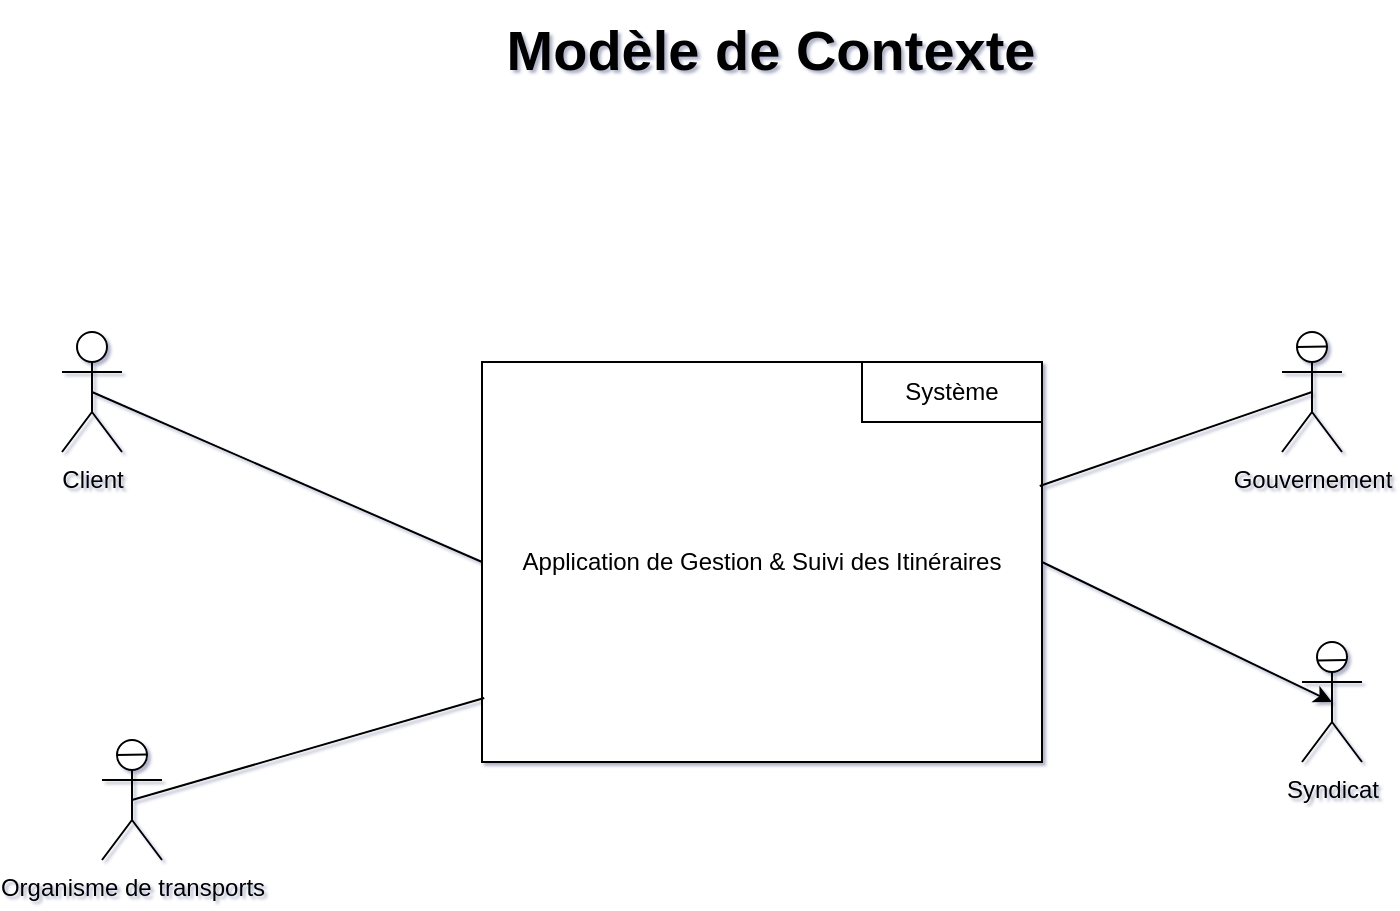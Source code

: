 <mxfile pages="5">
    <diagram id="5uAXso9w_izSH2Sz5hrn" name="Modèle de Contexte">
        <mxGraphModel dx="413" dy="461" grid="1" gridSize="10" guides="1" tooltips="1" connect="1" arrows="1" fold="1" page="1" pageScale="1" pageWidth="827" pageHeight="1169" background="none" math="0" shadow="1">
            <root>
                <mxCell id="0"/>
                <mxCell id="1" parent="0"/>
                <mxCell id="UIJVjZGqQf8E1oPwG5YI-35" style="edgeStyle=none;html=1;exitX=1;exitY=0.5;exitDx=0;exitDy=0;entryX=0.5;entryY=0.5;entryDx=0;entryDy=0;entryPerimeter=0;" parent="1" source="2" target="UIJVjZGqQf8E1oPwG5YI-33" edge="1">
                    <mxGeometry relative="1" as="geometry"/>
                </mxCell>
                <mxCell id="2" value="Application de Gestion &amp;amp; Suivi des Itinéraires" style="whiteSpace=wrap;html=1;labelBackgroundColor=default;" parent="1" vertex="1">
                    <mxGeometry x="270" y="261" width="280" height="200" as="geometry"/>
                </mxCell>
                <mxCell id="13" value="" style="endArrow=none;html=1;entryX=0.996;entryY=0.31;entryDx=0;entryDy=0;entryPerimeter=0;exitX=0.5;exitY=0.5;exitDx=0;exitDy=0;exitPerimeter=0;startArrow=none;" parent="1" source="f1Rh8C84F_ttffj4ga7b-51" target="2" edge="1">
                    <mxGeometry width="50" height="50" relative="1" as="geometry">
                        <mxPoint x="685" y="250" as="sourcePoint"/>
                        <mxPoint x="578" y="346" as="targetPoint"/>
                    </mxGeometry>
                </mxCell>
                <mxCell id="30" value="Système" style="rounded=0;labelBackgroundColor=none;labelBorderColor=none;fontColor=default;whiteSpace=wrap;html=1;" parent="1" vertex="1">
                    <mxGeometry x="460" y="261" width="90" height="30" as="geometry"/>
                </mxCell>
                <mxCell id="kGXK43dnZQ-qQczMrh3j-30" value="Modèle de Contexte" style="text;html=1;align=center;verticalAlign=middle;resizable=0;points=[];autosize=1;strokeColor=none;fillColor=none;fontStyle=1;fontSize=28;" parent="1" vertex="1">
                    <mxGeometry x="269" y="80" width="290" height="50" as="geometry"/>
                </mxCell>
                <object label="Client" Malade="" id="32">
                    <mxCell style="shape=umlActor;verticalLabelPosition=bottom;verticalAlign=top;html=1;outlineConnect=0;" parent="1" vertex="1">
                        <mxGeometry x="60" y="246" width="30" height="60" as="geometry"/>
                    </mxCell>
                </object>
                <mxCell id="33" value="" style="endArrow=none;html=1;exitX=0.5;exitY=0.5;exitDx=0;exitDy=0;exitPerimeter=0;entryX=0;entryY=0.5;entryDx=0;entryDy=0;" parent="1" source="32" target="2" edge="1">
                    <mxGeometry width="50" height="50" relative="1" as="geometry">
                        <mxPoint x="280" y="430" as="sourcePoint"/>
                        <mxPoint x="330" y="380" as="targetPoint"/>
                    </mxGeometry>
                </mxCell>
                <mxCell id="f1Rh8C84F_ttffj4ga7b-41" value="Organisme de transports" style="shape=umlActor;verticalLabelPosition=bottom;verticalAlign=top;html=1;" parent="1" vertex="1">
                    <mxGeometry x="80" y="450" width="30" height="60" as="geometry"/>
                </mxCell>
                <mxCell id="f1Rh8C84F_ttffj4ga7b-42" value="" style="endArrow=none;html=1;entryX=0.743;entryY=0.121;entryDx=0;entryDy=0;entryPerimeter=0;exitX=0.246;exitY=0.126;exitDx=0;exitDy=0;exitPerimeter=0;" parent="1" source="f1Rh8C84F_ttffj4ga7b-41" target="f1Rh8C84F_ttffj4ga7b-41" edge="1">
                    <mxGeometry width="50" height="50" relative="1" as="geometry">
                        <mxPoint x="650" y="500" as="sourcePoint"/>
                        <mxPoint x="700" y="450" as="targetPoint"/>
                    </mxGeometry>
                </mxCell>
                <mxCell id="f1Rh8C84F_ttffj4ga7b-43" value="" style="endArrow=none;html=1;entryX=0.004;entryY=0.84;entryDx=0;entryDy=0;entryPerimeter=0;exitX=0.5;exitY=0.5;exitDx=0;exitDy=0;exitPerimeter=0;" parent="1" source="f1Rh8C84F_ttffj4ga7b-41" target="2" edge="1">
                    <mxGeometry width="50" height="50" relative="1" as="geometry">
                        <mxPoint x="190" y="500" as="sourcePoint"/>
                        <mxPoint x="240" y="450" as="targetPoint"/>
                    </mxGeometry>
                </mxCell>
                <mxCell id="f1Rh8C84F_ttffj4ga7b-51" value="Gouvernement" style="shape=umlActor;verticalLabelPosition=bottom;verticalAlign=top;html=1;" parent="1" vertex="1">
                    <mxGeometry x="670" y="246" width="30" height="60" as="geometry"/>
                </mxCell>
                <mxCell id="f1Rh8C84F_ttffj4ga7b-52" value="" style="endArrow=none;html=1;entryX=0.743;entryY=0.121;entryDx=0;entryDy=0;entryPerimeter=0;exitX=0.246;exitY=0.126;exitDx=0;exitDy=0;exitPerimeter=0;" parent="1" source="f1Rh8C84F_ttffj4ga7b-51" target="f1Rh8C84F_ttffj4ga7b-51" edge="1">
                    <mxGeometry width="50" height="50" relative="1" as="geometry">
                        <mxPoint x="1240" y="270" as="sourcePoint"/>
                        <mxPoint x="1290" y="220" as="targetPoint"/>
                    </mxGeometry>
                </mxCell>
                <mxCell id="UIJVjZGqQf8E1oPwG5YI-33" value="Syndicat" style="shape=umlActor;verticalLabelPosition=bottom;verticalAlign=top;html=1;" parent="1" vertex="1">
                    <mxGeometry x="680" y="401" width="30" height="60" as="geometry"/>
                </mxCell>
                <mxCell id="UIJVjZGqQf8E1oPwG5YI-34" value="" style="endArrow=none;html=1;entryX=0.743;entryY=0.121;entryDx=0;entryDy=0;entryPerimeter=0;exitX=0.246;exitY=0.126;exitDx=0;exitDy=0;exitPerimeter=0;" parent="1" edge="1">
                    <mxGeometry width="50" height="50" relative="1" as="geometry">
                        <mxPoint x="687.54" y="410.3" as="sourcePoint"/>
                        <mxPoint x="702.45" y="410.0" as="targetPoint"/>
                    </mxGeometry>
                </mxCell>
            </root>
        </mxGraphModel>
    </diagram>
    <diagram id="RYnT7qDGrqwzfNb_8twP" name="Modèle de Package">
        <mxGraphModel dx="1646" dy="461" grid="1" gridSize="10" guides="1" tooltips="1" connect="1" arrows="1" fold="1" page="1" pageScale="1" pageWidth="827" pageHeight="1169" math="0" shadow="0">
            <root>
                <mxCell id="0"/>
                <mxCell id="1" parent="0"/>
                <mxCell id="qxCXvG44vOlkuHNnDq4L-10" value="Modèle de Pakage" style="text;html=1;align=center;verticalAlign=middle;resizable=0;points=[];autosize=1;strokeColor=none;fillColor=none;fontStyle=1;fontSize=31;" parent="1" vertex="1">
                    <mxGeometry x="-187.5" y="200" width="290" height="50" as="geometry"/>
                </mxCell>
                <mxCell id="gtYE5vX-12w1rRcSCnMm-1" value="" style="whiteSpace=wrap;html=1;labelBackgroundColor=default;" parent="1" vertex="1">
                    <mxGeometry x="-310" y="350" width="540" height="580" as="geometry"/>
                </mxCell>
                <object label="Client" Malade="" id="gtYE5vX-12w1rRcSCnMm-2">
                    <mxCell style="shape=umlActor;verticalLabelPosition=bottom;verticalAlign=top;html=1;outlineConnect=0;" parent="1" vertex="1">
                        <mxGeometry x="-490" y="385" width="30" height="60" as="geometry"/>
                    </mxCell>
                </object>
                <mxCell id="gtYE5vX-12w1rRcSCnMm-3" value="" style="endArrow=none;html=1;entryX=0.996;entryY=0.31;entryDx=0;entryDy=0;entryPerimeter=0;exitX=0.5;exitY=0.5;exitDx=0;exitDy=0;exitPerimeter=0;startArrow=none;" parent="1" source="gtYE5vX-12w1rRcSCnMm-14" target="gtYE5vX-12w1rRcSCnMm-1" edge="1">
                    <mxGeometry width="50" height="50" relative="1" as="geometry">
                        <mxPoint x="175" y="230" as="sourcePoint"/>
                        <mxPoint x="68" y="326" as="targetPoint"/>
                    </mxGeometry>
                </mxCell>
                <mxCell id="gtYE5vX-12w1rRcSCnMm-4" value="" style="endArrow=none;html=1;exitX=0.5;exitY=0.5;exitDx=0;exitDy=0;exitPerimeter=0;entryX=-0.007;entryY=0.335;entryDx=0;entryDy=0;entryPerimeter=0;" parent="1" source="gtYE5vX-12w1rRcSCnMm-2" target="gtYE5vX-12w1rRcSCnMm-1" edge="1">
                    <mxGeometry width="50" height="50" relative="1" as="geometry">
                        <mxPoint x="-332" y="396" as="sourcePoint"/>
                        <mxPoint x="-282" y="346" as="targetPoint"/>
                    </mxGeometry>
                </mxCell>
                <mxCell id="gtYE5vX-12w1rRcSCnMm-8" value="Organisme de transports" style="shape=umlActor;verticalLabelPosition=bottom;verticalAlign=top;html=1;" parent="1" vertex="1">
                    <mxGeometry x="-530" y="830" width="30" height="60" as="geometry"/>
                </mxCell>
                <mxCell id="gtYE5vX-12w1rRcSCnMm-9" value="" style="endArrow=none;html=1;entryX=0.743;entryY=0.121;entryDx=0;entryDy=0;entryPerimeter=0;exitX=0.246;exitY=0.126;exitDx=0;exitDy=0;exitPerimeter=0;" parent="1" source="gtYE5vX-12w1rRcSCnMm-8" target="gtYE5vX-12w1rRcSCnMm-8" edge="1">
                    <mxGeometry width="50" height="50" relative="1" as="geometry">
                        <mxPoint x="140" y="480" as="sourcePoint"/>
                        <mxPoint x="190" y="430" as="targetPoint"/>
                    </mxGeometry>
                </mxCell>
                <mxCell id="gtYE5vX-12w1rRcSCnMm-10" value="" style="endArrow=none;html=1;entryX=0.004;entryY=0.84;entryDx=0;entryDy=0;entryPerimeter=0;exitX=0.5;exitY=0.5;exitDx=0;exitDy=0;exitPerimeter=0;" parent="1" source="gtYE5vX-12w1rRcSCnMm-8" target="gtYE5vX-12w1rRcSCnMm-1" edge="1">
                    <mxGeometry width="50" height="50" relative="1" as="geometry">
                        <mxPoint x="-320" y="480" as="sourcePoint"/>
                        <mxPoint x="-270" y="430" as="targetPoint"/>
                    </mxGeometry>
                </mxCell>
                <mxCell id="gtYE5vX-12w1rRcSCnMm-11" value="Syndicat" style="shape=umlActor;verticalLabelPosition=bottom;verticalAlign=top;html=1;" parent="1" vertex="1">
                    <mxGeometry x="440" y="860" width="30" height="60" as="geometry"/>
                </mxCell>
                <mxCell id="gtYE5vX-12w1rRcSCnMm-12" value="" style="endArrow=none;html=1;entryX=0.743;entryY=0.121;entryDx=0;entryDy=0;entryPerimeter=0;exitX=0.246;exitY=0.126;exitDx=0;exitDy=0;exitPerimeter=0;" parent="1" source="gtYE5vX-12w1rRcSCnMm-11" target="gtYE5vX-12w1rRcSCnMm-11" edge="1">
                    <mxGeometry width="50" height="50" relative="1" as="geometry">
                        <mxPoint x="720" y="520" as="sourcePoint"/>
                        <mxPoint x="770" y="470" as="targetPoint"/>
                    </mxGeometry>
                </mxCell>
                <mxCell id="gtYE5vX-12w1rRcSCnMm-13" value="" style="endArrow=none;html=1;entryX=0.5;entryY=0.5;entryDx=0;entryDy=0;entryPerimeter=0;exitX=1.004;exitY=0.87;exitDx=0;exitDy=0;exitPerimeter=0;" parent="1" source="gtYE5vX-12w1rRcSCnMm-1" target="gtYE5vX-12w1rRcSCnMm-11" edge="1">
                    <mxGeometry width="50" height="50" relative="1" as="geometry">
                        <mxPoint x="40" y="520" as="sourcePoint"/>
                        <mxPoint x="90" y="470" as="targetPoint"/>
                    </mxGeometry>
                </mxCell>
                <mxCell id="gtYE5vX-12w1rRcSCnMm-14" value="Gouvernement" style="shape=umlActor;verticalLabelPosition=bottom;verticalAlign=top;html=1;" parent="1" vertex="1">
                    <mxGeometry x="410" y="385" width="30" height="60" as="geometry"/>
                </mxCell>
                <mxCell id="gtYE5vX-12w1rRcSCnMm-15" value="" style="endArrow=none;html=1;entryX=0.743;entryY=0.121;entryDx=0;entryDy=0;entryPerimeter=0;exitX=0.246;exitY=0.126;exitDx=0;exitDy=0;exitPerimeter=0;" parent="1" source="gtYE5vX-12w1rRcSCnMm-14" target="gtYE5vX-12w1rRcSCnMm-14" edge="1">
                    <mxGeometry width="50" height="50" relative="1" as="geometry">
                        <mxPoint x="730" y="250" as="sourcePoint"/>
                        <mxPoint x="780" y="200" as="targetPoint"/>
                    </mxGeometry>
                </mxCell>
                <mxCell id="qxCXvG44vOlkuHNnDq4L-8" value="Gestion des Itinéraires&lt;br&gt;&lt;br&gt;&lt;div style=&quot;text-align: left;&quot;&gt;&lt;span style=&quot;background-color: initial;&quot;&gt;- &lt;span style=&quot;font-weight: normal;&quot;&gt;Partager&lt;/span&gt;&lt;/span&gt;&lt;/div&gt;&lt;div style=&quot;text-align: left;&quot;&gt;&lt;span style=&quot;background-color: initial; font-weight: normal;&quot;&gt;- Calcul intelligent&lt;/span&gt;&lt;/div&gt;&lt;div style=&quot;text-align: left;&quot;&gt;&lt;span style=&quot;background-color: initial; font-weight: normal;&quot;&gt;- Calcul en temps réel&lt;/span&gt;&lt;/div&gt;&lt;div style=&quot;text-align: left;&quot;&gt;&lt;span style=&quot;background-color: initial; font-weight: normal;&quot;&gt;- Gestion des réservations&lt;/span&gt;&lt;/div&gt;&lt;div style=&quot;text-align: left;&quot;&gt;&lt;span style=&quot;background-color: initial; font-weight: normal;&quot;&gt;- Calcul des coûts de déplacement&amp;nbsp;&lt;/span&gt;&lt;/div&gt;" style="shape=folder;fontStyle=1;spacingTop=10;tabWidth=40;tabHeight=14;tabPosition=left;html=1;" parent="1" vertex="1">
                    <mxGeometry x="-250" y="390" width="415" height="120" as="geometry"/>
                </mxCell>
                <mxCell id="qxCXvG44vOlkuHNnDq4L-6" value="&lt;b style=&quot;&quot;&gt;&lt;font color=&quot;#1a1a1a&quot;&gt;Application de Gestion &amp;amp; Suivi des itinéraires&lt;/font&gt;&lt;/b&gt;" style="rounded=0;labelBackgroundColor=none;labelBorderColor=none;fontColor=default;whiteSpace=wrap;html=1;" parent="1" vertex="1">
                    <mxGeometry x="-50" y="350" width="280" height="35" as="geometry"/>
                </mxCell>
                <mxCell id="eADEfC74vdO8US71GXJ_-1" value="Gestion des Statisitiques Générales de mobilité et IA&lt;br&gt;&lt;br&gt;&lt;div style=&quot;text-align: left;&quot;&gt;&lt;span style=&quot;background-color: initial; white-space-collapse: preserve;&quot;&gt;&#9;&lt;/span&gt;&lt;span style=&quot;font-weight: normal;&quot;&gt;&lt;span style=&quot;background-color: initial;&quot;&gt;- Mise sur pied des statistiques de mobilités&lt;/span&gt;&lt;br&gt;&lt;/span&gt;&lt;/div&gt;&lt;div style=&quot;text-align: left;&quot;&gt;&lt;span style=&quot;font-weight: normal;&quot;&gt;&lt;span style=&quot;white-space: pre;&quot;&gt;&#9;&lt;/span&gt;- Prédictions&amp;nbsp;&lt;/span&gt;&lt;br&gt;&lt;/div&gt;" style="shape=folder;fontStyle=1;spacingTop=10;tabWidth=40;tabHeight=14;tabPosition=left;html=1;align=center;" parent="1" vertex="1">
                    <mxGeometry x="-250" y="530" width="415" height="104" as="geometry"/>
                </mxCell>
                <mxCell id="qxCXvG44vOlkuHNnDq4L-7" value="Gestion du client&lt;br&gt;&lt;br&gt;&lt;div style=&quot;text-align: left;&quot;&gt;&lt;span style=&quot;font-weight: normal;&quot;&gt;&lt;span style=&quot;white-space: pre;&quot;&gt;&#9;&lt;/span&gt;- Authentification du client&lt;br&gt;&lt;/span&gt;&lt;/div&gt;&lt;div style=&quot;text-align: left;&quot;&gt;&lt;span style=&quot;font-weight: normal;&quot;&gt;&lt;span style=&quot;white-space: pre;&quot;&gt;&#9;&lt;/span&gt;- Gestion des avis du client&lt;br&gt;&lt;/span&gt;&lt;/div&gt;&lt;div style=&quot;text-align: left;&quot;&gt;&lt;span style=&quot;font-weight: normal;&quot;&gt;&lt;span style=&quot;white-space: pre;&quot;&gt;&#9;&lt;/span&gt;- Gestion de la mobilité du client (stattisitiques, habitudes, suggestions)&lt;/span&gt;&lt;br&gt;&lt;/div&gt;&lt;div style=&quot;text-align: left;&quot;&gt;&lt;span style=&quot;font-weight: normal;&quot;&gt;&lt;span style=&quot;white-space: pre;&quot;&gt;&#9;&lt;/span&gt;- Gestion des réservations du client&lt;br&gt;&lt;/span&gt;&lt;/div&gt;" style="shape=folder;fontStyle=1;spacingTop=10;tabWidth=40;tabHeight=14;tabPosition=left;html=1;align=center;" parent="1" vertex="1">
                    <mxGeometry x="-270" y="790" width="420" height="120" as="geometry"/>
                </mxCell>
                <mxCell id="ZbVpXxy3XOJIkvEkqCjR-1" value="Gestion des Utilisateurs (Identités)&lt;br&gt;&lt;br&gt;&lt;div style=&quot;text-align: left;&quot;&gt;&lt;span style=&quot;font-weight: normal;&quot;&gt;&lt;span style=&quot;white-space: pre;&quot;&gt;&#9;&lt;/span&gt;- Authentification de l'utilisateur&lt;/span&gt;&lt;/div&gt;&lt;div style=&quot;text-align: left;&quot;&gt;&lt;span style=&quot;font-weight: normal;&quot;&gt;- Gestion des interactions avec d'autres utilisateurs&lt;/span&gt;&lt;/div&gt;" style="shape=folder;fontStyle=1;spacingTop=10;tabWidth=40;tabHeight=14;tabPosition=left;html=1;align=center;" parent="1" vertex="1">
                    <mxGeometry x="-255" y="650" width="420" height="120" as="geometry"/>
                </mxCell>
            </root>
        </mxGraphModel>
    </diagram>
    <diagram id="aJ8KIaJLQZvhIeO5zVbw" name="Modèle de Classe">
        <mxGraphModel dx="413" dy="1630" grid="1" gridSize="10" guides="1" tooltips="1" connect="1" arrows="1" fold="1" page="1" pageScale="1" pageWidth="827" pageHeight="1169" math="0" shadow="0">
            <root>
                <mxCell id="0"/>
                <mxCell id="1" parent="0"/>
                <mxCell id="i9ljDMGCnadCEFcPZsQo-40" value="Client" style="swimlane;fontStyle=1;align=center;verticalAlign=top;childLayout=stackLayout;horizontal=1;startSize=26;horizontalStack=0;resizeParent=1;resizeParentMax=0;resizeLast=0;collapsible=1;marginBottom=0;whiteSpace=wrap;html=1;" parent="1" vertex="1">
                    <mxGeometry x="590" y="-416" width="240" height="350" as="geometry"/>
                </mxCell>
                <mxCell id="i9ljDMGCnadCEFcPZsQo-41" value="&lt;div&gt;- idClient: int&lt;/div&gt;&lt;div&gt;- firstname: String&lt;/div&gt;&lt;div&gt;- lastname: String&lt;/div&gt;&lt;div&gt;- email: String&lt;/div&gt;&lt;div&gt;- password: String&lt;/div&gt;&lt;div&gt;- address: Point&lt;/div&gt;&lt;div&gt;- currentPosition: Point&lt;/div&gt;&lt;div&gt;- weightEvaluation: WeightEvaluation&lt;/div&gt;&lt;div&gt;- favoritePlaces: Point[]&lt;/div&gt;&lt;div&gt;- frequentItinaries: Itinary[]&amp;nbsp;&lt;/div&gt;&lt;div&gt;- transportMeans: TransportMean[]&lt;/div&gt;" style="text;strokeColor=none;fillColor=none;align=left;verticalAlign=top;spacingLeft=4;spacingRight=4;overflow=hidden;rotatable=0;points=[[0,0.5],[1,0.5]];portConstraint=eastwest;whiteSpace=wrap;html=1;" parent="i9ljDMGCnadCEFcPZsQo-40" vertex="1">
                    <mxGeometry y="26" width="240" height="164" as="geometry"/>
                </mxCell>
                <mxCell id="i9ljDMGCnadCEFcPZsQo-42" value="" style="line;strokeWidth=1;fillColor=none;align=left;verticalAlign=middle;spacingTop=-1;spacingLeft=3;spacingRight=3;rotatable=0;labelPosition=right;points=[];portConstraint=eastwest;strokeColor=inherit;" parent="i9ljDMGCnadCEFcPZsQo-40" vertex="1">
                    <mxGeometry y="190" width="240" height="8" as="geometry"/>
                </mxCell>
                <mxCell id="i9ljDMGCnadCEFcPZsQo-43" value="&lt;br&gt;+ move(Point start, Point end, Point[] middlePoints)&lt;br&gt;+ move(Point end, Point[] middelPoints)&lt;br&gt;+ move(Point start, Point end, optimal: boolean):&amp;nbsp;&lt;br&gt;+ move(Point destination, optimal: boolean)&amp;nbsp;&lt;br&gt;+ display()" style="text;strokeColor=none;fillColor=none;align=left;verticalAlign=top;spacingLeft=4;spacingRight=4;overflow=hidden;rotatable=0;points=[[0,0.5],[1,0.5]];portConstraint=eastwest;whiteSpace=wrap;html=1;" parent="i9ljDMGCnadCEFcPZsQo-40" vertex="1">
                    <mxGeometry y="198" width="240" height="152" as="geometry"/>
                </mxCell>
                <mxCell id="i9ljDMGCnadCEFcPZsQo-110" value="Modèle de Classe" style="text;html=1;align=center;verticalAlign=middle;resizable=0;points=[];autosize=1;strokeColor=none;fillColor=none;fontStyle=1;fontFamily=Helvetica;fontSize=40;" parent="1" vertex="1">
                    <mxGeometry x="1040" y="-900" width="360" height="60" as="geometry"/>
                </mxCell>
                <mxCell id="gM1NPIZIfln_9cXg1RTb-5" value="Point" style="swimlane;fontStyle=1;align=center;verticalAlign=top;childLayout=stackLayout;horizontal=1;startSize=26;horizontalStack=0;resizeParent=1;resizeParentMax=0;resizeLast=0;collapsible=1;marginBottom=0;whiteSpace=wrap;html=1;" parent="1" vertex="1">
                    <mxGeometry x="1260" y="73" width="160" height="322" as="geometry"/>
                </mxCell>
                <mxCell id="gM1NPIZIfln_9cXg1RTb-6" value="&lt;div&gt;- name: String&lt;/div&gt;&lt;div&gt;- longitude: float&lt;/div&gt;&lt;div&gt;- latitude: float&lt;/div&gt;&lt;div&gt;- altitude: float&lt;/div&gt;&lt;div&gt;- accuracy: float&lt;/div&gt;&lt;div&gt;- visibility: booleean&lt;/div&gt;&lt;div&gt;- tag: Tag&lt;/div&gt;&lt;div&gt;- description: String&lt;/div&gt;" style="text;strokeColor=none;fillColor=none;align=left;verticalAlign=top;spacingLeft=4;spacingRight=4;overflow=hidden;rotatable=0;points=[[0,0.5],[1,0.5]];portConstraint=eastwest;whiteSpace=wrap;html=1;" parent="gM1NPIZIfln_9cXg1RTb-5" vertex="1">
                    <mxGeometry y="26" width="160" height="134" as="geometry"/>
                </mxCell>
                <mxCell id="gM1NPIZIfln_9cXg1RTb-7" value="" style="line;strokeWidth=1;fillColor=none;align=left;verticalAlign=middle;spacingTop=-1;spacingLeft=3;spacingRight=3;rotatable=0;labelPosition=right;points=[];portConstraint=eastwest;strokeColor=inherit;" parent="gM1NPIZIfln_9cXg1RTb-5" vertex="1">
                    <mxGeometry y="160" width="160" height="60" as="geometry"/>
                </mxCell>
                <mxCell id="gM1NPIZIfln_9cXg1RTb-8" value="- distanceTo(Point other): float&lt;br&gt;- isWithinRadius(Point other, float radius): boolean" style="text;strokeColor=none;fillColor=none;align=left;verticalAlign=top;spacingLeft=4;spacingRight=4;overflow=hidden;rotatable=0;points=[[0,0.5],[1,0.5]];portConstraint=eastwest;whiteSpace=wrap;html=1;" parent="gM1NPIZIfln_9cXg1RTb-5" vertex="1">
                    <mxGeometry y="220" width="160" height="102" as="geometry"/>
                </mxCell>
                <mxCell id="gM1NPIZIfln_9cXg1RTb-9" value="Route" style="swimlane;fontStyle=1;align=center;verticalAlign=top;childLayout=stackLayout;horizontal=1;startSize=26;horizontalStack=0;resizeParent=1;resizeParentMax=0;resizeLast=0;collapsible=1;marginBottom=0;whiteSpace=wrap;html=1;" parent="1" vertex="1">
                    <mxGeometry x="1690" y="-26" width="160" height="200" as="geometry"/>
                </mxCell>
                <mxCell id="gM1NPIZIfln_9cXg1RTb-10" value="&lt;div&gt;- idRoute: int&lt;/div&gt;&lt;div&gt;- edges: List&amp;lt;Edge&amp;gt;&lt;/div&gt;&lt;div&gt;- weight: float&lt;/div&gt;&lt;div&gt;- name: String&lt;/div&gt;&lt;div&gt;- isReserved: boolean&lt;/div&gt;" style="text;strokeColor=none;fillColor=none;align=left;verticalAlign=top;spacingLeft=4;spacingRight=4;overflow=hidden;rotatable=0;points=[[0,0.5],[1,0.5]];portConstraint=eastwest;whiteSpace=wrap;html=1;" parent="gM1NPIZIfln_9cXg1RTb-9" vertex="1">
                    <mxGeometry y="26" width="160" height="94" as="geometry"/>
                </mxCell>
                <mxCell id="gM1NPIZIfln_9cXg1RTb-11" value="" style="line;strokeWidth=1;fillColor=none;align=left;verticalAlign=middle;spacingTop=-1;spacingLeft=3;spacingRight=3;rotatable=0;labelPosition=right;points=[];portConstraint=eastwest;strokeColor=inherit;" parent="gM1NPIZIfln_9cXg1RTb-9" vertex="1">
                    <mxGeometry y="120" width="160" height="8" as="geometry"/>
                </mxCell>
                <mxCell id="gM1NPIZIfln_9cXg1RTb-12" value="&lt;div&gt;+ setTotalWeight()&lt;/div&gt;&lt;div&gt;+ display()&lt;/div&gt;" style="text;strokeColor=none;fillColor=none;align=left;verticalAlign=top;spacingLeft=4;spacingRight=4;overflow=hidden;rotatable=0;points=[[0,0.5],[1,0.5]];portConstraint=eastwest;whiteSpace=wrap;html=1;" parent="gM1NPIZIfln_9cXg1RTb-9" vertex="1">
                    <mxGeometry y="128" width="160" height="72" as="geometry"/>
                </mxCell>
                <mxCell id="gM1NPIZIfln_9cXg1RTb-13" value="Edge" style="swimlane;fontStyle=1;align=center;verticalAlign=top;childLayout=stackLayout;horizontal=1;startSize=26;horizontalStack=0;resizeParent=1;resizeParentMax=0;resizeLast=0;collapsible=1;marginBottom=0;whiteSpace=wrap;html=1;" parent="1" vertex="1">
                    <mxGeometry x="1490" y="374" width="340" height="220" as="geometry"/>
                </mxCell>
                <mxCell id="gM1NPIZIfln_9cXg1RTb-14" value="&lt;div&gt;- startPoint: Point&lt;/div&gt;&lt;div&gt;- endPoint: Point&lt;/div&gt;&lt;div&gt;- baseDistance: float&lt;/div&gt;&lt;div&gt;- averageTime: float&lt;/div&gt;&lt;div&gt;- trafficJamLevel: float&lt;/div&gt;&lt;div&gt;- weight: float&lt;/div&gt;&lt;div&gt;- isOneWay: boolean&lt;/div&gt;" style="text;strokeColor=none;fillColor=none;align=left;verticalAlign=top;spacingLeft=4;spacingRight=4;overflow=hidden;rotatable=0;points=[[0,0.5],[1,0.5]];portConstraint=eastwest;whiteSpace=wrap;html=1;" parent="gM1NPIZIfln_9cXg1RTb-13" vertex="1">
                    <mxGeometry y="26" width="340" height="114" as="geometry"/>
                </mxCell>
                <mxCell id="gM1NPIZIfln_9cXg1RTb-15" value="" style="line;strokeWidth=1;fillColor=none;align=left;verticalAlign=middle;spacingTop=-1;spacingLeft=3;spacingRight=3;rotatable=0;labelPosition=right;points=[];portConstraint=eastwest;strokeColor=inherit;" parent="gM1NPIZIfln_9cXg1RTb-13" vertex="1">
                    <mxGeometry y="140" width="340" height="8" as="geometry"/>
                </mxCell>
                <mxCell id="gM1NPIZIfln_9cXg1RTb-16" value="&lt;div&gt;+ setWeight()&lt;/div&gt;&lt;div&gt;+ setBaseDistance()&lt;/div&gt;" style="text;strokeColor=none;fillColor=none;align=left;verticalAlign=top;spacingLeft=4;spacingRight=4;overflow=hidden;rotatable=0;points=[[0,0.5],[1,0.5]];portConstraint=eastwest;whiteSpace=wrap;html=1;" parent="gM1NPIZIfln_9cXg1RTb-13" vertex="1">
                    <mxGeometry y="148" width="340" height="72" as="geometry"/>
                </mxCell>
                <mxCell id="gM1NPIZIfln_9cXg1RTb-17" value="WeightEvaluation" style="swimlane;fontStyle=1;align=center;verticalAlign=top;childLayout=stackLayout;horizontal=1;startSize=26;horizontalStack=0;resizeParent=1;resizeParentMax=0;resizeLast=0;collapsible=1;marginBottom=0;whiteSpace=wrap;html=1;" parent="1" vertex="1">
                    <mxGeometry x="920" y="530" width="310" height="240" as="geometry"/>
                </mxCell>
                <mxCell id="gM1NPIZIfln_9cXg1RTb-18" value="&lt;div&gt;- distanceWeight: float&lt;/div&gt;&lt;div&gt;- timeWeight: float&lt;/div&gt;&lt;div&gt;- trafficWeight: float&lt;/div&gt;" style="text;strokeColor=none;fillColor=none;align=left;verticalAlign=top;spacingLeft=4;spacingRight=4;overflow=hidden;rotatable=0;points=[[0,0.5],[1,0.5]];portConstraint=eastwest;whiteSpace=wrap;html=1;" parent="gM1NPIZIfln_9cXg1RTb-17" vertex="1">
                    <mxGeometry y="26" width="310" height="94" as="geometry"/>
                </mxCell>
                <mxCell id="gM1NPIZIfln_9cXg1RTb-19" value="" style="line;strokeWidth=1;fillColor=none;align=left;verticalAlign=middle;spacingTop=-1;spacingLeft=3;spacingRight=3;rotatable=0;labelPosition=right;points=[];portConstraint=eastwest;strokeColor=inherit;" parent="gM1NPIZIfln_9cXg1RTb-17" vertex="1">
                    <mxGeometry y="120" width="310" height="8" as="geometry"/>
                </mxCell>
                <mxCell id="gM1NPIZIfln_9cXg1RTb-20" value="&lt;div&gt;+ evaluation(Edge edge)&lt;/div&gt;&lt;div&gt;+ setDistanceWeight(float distanceWeight)&lt;/div&gt;&lt;div&gt;+ setTimeWeight(float timeWeight)&lt;/div&gt;&lt;div&gt;+ setTrafficWeight(float trafficWeight)&lt;/div&gt;" style="text;strokeColor=none;fillColor=none;align=left;verticalAlign=top;spacingLeft=4;spacingRight=4;overflow=hidden;rotatable=0;points=[[0,0.5],[1,0.5]];portConstraint=eastwest;whiteSpace=wrap;html=1;" parent="gM1NPIZIfln_9cXg1RTb-17" vertex="1">
                    <mxGeometry y="128" width="310" height="112" as="geometry"/>
                </mxCell>
                <mxCell id="gM1NPIZIfln_9cXg1RTb-21" value="Graph" style="swimlane;fontStyle=1;align=center;verticalAlign=top;childLayout=stackLayout;horizontal=1;startSize=26;horizontalStack=0;resizeParent=1;resizeParentMax=0;resizeLast=0;collapsible=1;marginBottom=0;whiteSpace=wrap;html=1;" parent="1" vertex="1">
                    <mxGeometry x="1350" y="-236" width="260" height="230" as="geometry">
                        <mxRectangle x="1890" y="520" width="80" height="30" as="alternateBounds"/>
                    </mxGeometry>
                </mxCell>
                <mxCell id="gM1NPIZIfln_9cXg1RTb-22" value="&lt;div&gt;- adjacencyList: Map&amp;lt;Point, List&amp;lt;Edge&amp;gt;&amp;gt;&lt;/div&gt;" style="text;strokeColor=none;fillColor=none;align=left;verticalAlign=top;spacingLeft=4;spacingRight=4;overflow=hidden;rotatable=0;points=[[0,0.5],[1,0.5]];portConstraint=eastwest;whiteSpace=wrap;html=1;" parent="gM1NPIZIfln_9cXg1RTb-21" vertex="1">
                    <mxGeometry y="26" width="260" height="110" as="geometry"/>
                </mxCell>
                <mxCell id="gM1NPIZIfln_9cXg1RTb-23" value="" style="line;strokeWidth=1;fillColor=none;align=left;verticalAlign=middle;spacingTop=-1;spacingLeft=3;spacingRight=3;rotatable=0;labelPosition=right;points=[];portConstraint=eastwest;strokeColor=inherit;" parent="gM1NPIZIfln_9cXg1RTb-21" vertex="1">
                    <mxGeometry y="136" width="260" height="8" as="geometry"/>
                </mxCell>
                <mxCell id="gM1NPIZIfln_9cXg1RTb-24" value="&lt;div&gt;+ addPoint(Point point)&lt;/div&gt;&lt;div&gt;- delPoint(Point point)&lt;/div&gt;&lt;div&gt;+ addEdge(//Edges parameters)&lt;/div&gt;&lt;div&gt;- delEdges()&lt;/div&gt;&lt;div&gt;+ visualise()&lt;/div&gt;" style="text;strokeColor=none;fillColor=none;align=left;verticalAlign=top;spacingLeft=4;spacingRight=4;overflow=hidden;rotatable=0;points=[[0,0.5],[1,0.5]];portConstraint=eastwest;whiteSpace=wrap;html=1;" parent="gM1NPIZIfln_9cXg1RTb-21" vertex="1">
                    <mxGeometry y="144" width="260" height="86" as="geometry"/>
                </mxCell>
                <mxCell id="gM1NPIZIfln_9cXg1RTb-25" value="Itinary" style="swimlane;fontStyle=1;align=center;verticalAlign=top;childLayout=stackLayout;horizontal=1;startSize=26;horizontalStack=0;resizeParent=1;resizeParentMax=0;resizeLast=0;collapsible=1;marginBottom=0;whiteSpace=wrap;html=1;" parent="1" vertex="1">
                    <mxGeometry x="1800" y="-366" width="208" height="200" as="geometry"/>
                </mxCell>
                <mxCell id="gM1NPIZIfln_9cXg1RTb-26" value="- routes: LinkedList&amp;lt;Routes&amp;gt;&lt;br&gt;- weight: float&lt;br&gt;- isReserved: boolean" style="text;strokeColor=none;fillColor=none;align=left;verticalAlign=top;spacingLeft=4;spacingRight=4;overflow=hidden;rotatable=0;points=[[0,0.5],[1,0.5]];portConstraint=eastwest;whiteSpace=wrap;html=1;" parent="gM1NPIZIfln_9cXg1RTb-25" vertex="1">
                    <mxGeometry y="26" width="208" height="94" as="geometry"/>
                </mxCell>
                <mxCell id="gM1NPIZIfln_9cXg1RTb-27" value="" style="line;strokeWidth=1;fillColor=none;align=left;verticalAlign=middle;spacingTop=-1;spacingLeft=3;spacingRight=3;rotatable=0;labelPosition=right;points=[];portConstraint=eastwest;strokeColor=inherit;" parent="gM1NPIZIfln_9cXg1RTb-25" vertex="1">
                    <mxGeometry y="120" width="208" height="8" as="geometry"/>
                </mxCell>
                <mxCell id="gM1NPIZIfln_9cXg1RTb-28" value="&lt;div&gt;+ setTotalWeight()&lt;/div&gt;&lt;div&gt;+ evaluateCost(itinary: Itinary): float&lt;br&gt;&lt;/div&gt;&lt;div&gt;+ display()&lt;/div&gt;" style="text;strokeColor=none;fillColor=none;align=left;verticalAlign=top;spacingLeft=4;spacingRight=4;overflow=hidden;rotatable=0;points=[[0,0.5],[1,0.5]];portConstraint=eastwest;whiteSpace=wrap;html=1;" parent="gM1NPIZIfln_9cXg1RTb-25" vertex="1">
                    <mxGeometry y="128" width="208" height="72" as="geometry"/>
                </mxCell>
                <mxCell id="gM1NPIZIfln_9cXg1RTb-47" value="1" style="endArrow=open;html=1;endSize=12;startArrow=diamondThin;startSize=14;startFill=1;edgeStyle=orthogonalEdgeStyle;align=left;verticalAlign=bottom;exitX=0.477;exitY=1.028;exitDx=0;exitDy=0;exitPerimeter=0;entryX=0.5;entryY=0;entryDx=0;entryDy=0;" parent="1" source="gM1NPIZIfln_9cXg1RTb-24" target="gM1NPIZIfln_9cXg1RTb-5" edge="1">
                    <mxGeometry x="-1" y="3" relative="1" as="geometry">
                        <mxPoint x="1560" y="44" as="sourcePoint"/>
                        <mxPoint x="1720" y="44" as="targetPoint"/>
                        <Array as="points">
                            <mxPoint x="1474" y="14"/>
                            <mxPoint x="1340" y="14"/>
                        </Array>
                    </mxGeometry>
                </mxCell>
                <mxCell id="gM1NPIZIfln_9cXg1RTb-49" value="1" style="endArrow=open;html=1;endSize=12;startArrow=diamondThin;startSize=14;startFill=1;edgeStyle=orthogonalEdgeStyle;align=left;verticalAlign=bottom;exitX=0.627;exitY=1.014;exitDx=0;exitDy=0;exitPerimeter=0;entryX=0.447;entryY=0;entryDx=0;entryDy=0;entryPerimeter=0;" parent="1" source="gM1NPIZIfln_9cXg1RTb-24" target="gM1NPIZIfln_9cXg1RTb-13" edge="1">
                    <mxGeometry x="-1" y="3" relative="1" as="geometry">
                        <mxPoint x="1520" y="14" as="sourcePoint"/>
                        <mxPoint x="1680" y="14" as="targetPoint"/>
                        <Array as="points">
                            <mxPoint x="1513" y="34"/>
                            <mxPoint x="1642" y="34"/>
                        </Array>
                    </mxGeometry>
                </mxCell>
                <mxCell id="gM1NPIZIfln_9cXg1RTb-50" value="1" style="endArrow=open;html=1;endSize=12;startArrow=diamondThin;startSize=14;startFill=0;edgeStyle=orthogonalEdgeStyle;align=left;verticalAlign=bottom;entryX=0.588;entryY=-0.005;entryDx=0;entryDy=0;entryPerimeter=0;exitX=0.444;exitY=1;exitDx=0;exitDy=0;exitPerimeter=0;" parent="1" source="gM1NPIZIfln_9cXg1RTb-12" target="gM1NPIZIfln_9cXg1RTb-13" edge="1">
                    <mxGeometry x="-1" y="3" relative="1" as="geometry">
                        <mxPoint x="1790" y="224" as="sourcePoint"/>
                        <mxPoint x="1950" y="224" as="targetPoint"/>
                    </mxGeometry>
                </mxCell>
                <mxCell id="gM1NPIZIfln_9cXg1RTb-51" value="1" style="endArrow=open;html=1;endSize=12;startArrow=diamondThin;startSize=14;startFill=0;edgeStyle=orthogonalEdgeStyle;align=left;verticalAlign=bottom;exitX=0.418;exitY=1;exitDx=0;exitDy=0;exitPerimeter=0;entryX=0.5;entryY=0;entryDx=0;entryDy=0;" parent="1" source="gM1NPIZIfln_9cXg1RTb-28" target="gM1NPIZIfln_9cXg1RTb-9" edge="1">
                    <mxGeometry x="-1" y="3" relative="1" as="geometry">
                        <mxPoint x="1840" y="-116" as="sourcePoint"/>
                        <mxPoint x="2000" y="-116" as="targetPoint"/>
                    </mxGeometry>
                </mxCell>
                <mxCell id="SXevtULtFofoFfmIAPnS-1" value="Tag" style="swimlane;fontStyle=1;align=center;verticalAlign=top;childLayout=stackLayout;horizontal=1;startSize=26;horizontalStack=0;resizeParent=1;resizeParentMax=0;resizeLast=0;collapsible=1;marginBottom=0;whiteSpace=wrap;html=1;" parent="1" vertex="1">
                    <mxGeometry x="910" y="129" width="160" height="222" as="geometry"/>
                </mxCell>
                <mxCell id="SXevtULtFofoFfmIAPnS-2" value="&lt;div&gt;- idTag: int&lt;/div&gt;&lt;div&gt;- name: String // Restaurant&lt;/div&gt;" style="text;strokeColor=none;fillColor=none;align=left;verticalAlign=top;spacingLeft=4;spacingRight=4;overflow=hidden;rotatable=0;points=[[0,0.5],[1,0.5]];portConstraint=eastwest;whiteSpace=wrap;html=1;" parent="SXevtULtFofoFfmIAPnS-1" vertex="1">
                    <mxGeometry y="26" width="160" height="34" as="geometry"/>
                </mxCell>
                <mxCell id="SXevtULtFofoFfmIAPnS-3" value="" style="line;strokeWidth=1;fillColor=none;align=left;verticalAlign=middle;spacingTop=-1;spacingLeft=3;spacingRight=3;rotatable=0;labelPosition=right;points=[];portConstraint=eastwest;strokeColor=inherit;" parent="SXevtULtFofoFfmIAPnS-1" vertex="1">
                    <mxGeometry y="60" width="160" height="60" as="geometry"/>
                </mxCell>
                <mxCell id="SXevtULtFofoFfmIAPnS-4" value="//" style="text;strokeColor=none;fillColor=none;align=left;verticalAlign=top;spacingLeft=4;spacingRight=4;overflow=hidden;rotatable=0;points=[[0,0.5],[1,0.5]];portConstraint=eastwest;whiteSpace=wrap;html=1;" parent="SXevtULtFofoFfmIAPnS-1" vertex="1">
                    <mxGeometry y="120" width="160" height="102" as="geometry"/>
                </mxCell>
                <mxCell id="HfsJX-CeNlQhgd5M7eqN-2" value="" style="endArrow=open;endFill=1;endSize=12;html=1;exitX=0.514;exitY=1.021;exitDx=0;exitDy=0;exitPerimeter=0;entryX=-0.006;entryY=0.617;entryDx=0;entryDy=0;entryPerimeter=0;" parent="1" source="i9ljDMGCnadCEFcPZsQo-43" target="gM1NPIZIfln_9cXg1RTb-20" edge="1">
                    <mxGeometry width="160" relative="1" as="geometry">
                        <mxPoint x="780" y="334" as="sourcePoint"/>
                        <mxPoint x="977.5" y="484" as="targetPoint"/>
                        <Array as="points">
                            <mxPoint x="780" y="344"/>
                        </Array>
                    </mxGeometry>
                </mxCell>
                <mxCell id="HfsJX-CeNlQhgd5M7eqN-3" value="have" style="text;html=1;align=center;verticalAlign=middle;resizable=0;points=[];autosize=1;strokeColor=none;fillColor=none;" parent="1" vertex="1">
                    <mxGeometry x="780" y="313" width="50" height="30" as="geometry"/>
                </mxCell>
                <mxCell id="HfsJX-CeNlQhgd5M7eqN-4" value="1, n" style="text;html=1;align=center;verticalAlign=middle;resizable=0;points=[];autosize=1;strokeColor=none;fillColor=none;" parent="1" vertex="1">
                    <mxGeometry x="740" y="99" width="40" height="30" as="geometry"/>
                </mxCell>
                <mxCell id="HfsJX-CeNlQhgd5M7eqN-5" value="1, 1" style="text;html=1;align=center;verticalAlign=middle;resizable=0;points=[];autosize=1;strokeColor=none;fillColor=none;" parent="1" vertex="1">
                    <mxGeometry x="1070" y="530" width="40" height="30" as="geometry"/>
                </mxCell>
                <mxCell id="HfsJX-CeNlQhgd5M7eqN-6" value="TransportMean" style="swimlane;fontStyle=1;align=center;verticalAlign=top;childLayout=stackLayout;horizontal=1;startSize=26;horizontalStack=0;resizeParent=1;resizeParentMax=0;resizeLast=0;collapsible=1;marginBottom=0;whiteSpace=wrap;html=1;" parent="1" vertex="1">
                    <mxGeometry x="260" y="-386" width="160" height="188" as="geometry"/>
                </mxCell>
                <mxCell id="HfsJX-CeNlQhgd5M7eqN-7" value="- id: int&lt;br&gt;- intitule: String" style="text;strokeColor=none;fillColor=none;align=left;verticalAlign=top;spacingLeft=4;spacingRight=4;overflow=hidden;rotatable=0;points=[[0,0.5],[1,0.5]];portConstraint=eastwest;whiteSpace=wrap;html=1;" parent="HfsJX-CeNlQhgd5M7eqN-6" vertex="1">
                    <mxGeometry y="26" width="160" height="94" as="geometry"/>
                </mxCell>
                <mxCell id="HfsJX-CeNlQhgd5M7eqN-8" value="" style="line;strokeWidth=1;fillColor=none;align=left;verticalAlign=middle;spacingTop=-1;spacingLeft=3;spacingRight=3;rotatable=0;labelPosition=right;points=[];portConstraint=eastwest;strokeColor=inherit;" parent="HfsJX-CeNlQhgd5M7eqN-6" vertex="1">
                    <mxGeometry y="120" width="160" height="68" as="geometry"/>
                </mxCell>
                <mxCell id="HfsJX-CeNlQhgd5M7eqN-9" value="&amp;lt;&amp;lt;interface&amp;gt;&amp;gt;&lt;br&gt;Displayable" style="swimlane;fontStyle=1;align=center;verticalAlign=top;childLayout=stackLayout;horizontal=1;startSize=50;horizontalStack=0;resizeParent=1;resizeParentMax=0;resizeLast=0;collapsible=1;marginBottom=0;whiteSpace=wrap;html=1;" parent="1" vertex="1">
                    <mxGeometry x="1030" y="-766" width="250" height="130" as="geometry"/>
                </mxCell>
                <mxCell id="HfsJX-CeNlQhgd5M7eqN-11" value="" style="line;strokeWidth=1;fillColor=none;align=left;verticalAlign=middle;spacingTop=-1;spacingLeft=3;spacingRight=3;rotatable=0;labelPosition=right;points=[];portConstraint=eastwest;strokeColor=inherit;" parent="HfsJX-CeNlQhgd5M7eqN-9" vertex="1">
                    <mxGeometry y="50" width="250" height="8" as="geometry"/>
                </mxCell>
                <mxCell id="HfsJX-CeNlQhgd5M7eqN-12" value="&lt;div&gt;+ display()&lt;/div&gt;" style="text;strokeColor=none;fillColor=none;align=left;verticalAlign=top;spacingLeft=4;spacingRight=4;overflow=hidden;rotatable=0;points=[[0,0.5],[1,0.5]];portConstraint=eastwest;whiteSpace=wrap;html=1;" parent="HfsJX-CeNlQhgd5M7eqN-9" vertex="1">
                    <mxGeometry y="58" width="250" height="72" as="geometry"/>
                </mxCell>
                <mxCell id="HfsJX-CeNlQhgd5M7eqN-13" value="" style="endArrow=block;dashed=1;endFill=0;endSize=12;html=1;entryX=0.5;entryY=0;entryDx=0;entryDy=0;exitX=0.491;exitY=1.025;exitDx=0;exitDy=0;exitPerimeter=0;" parent="1" source="HfsJX-CeNlQhgd5M7eqN-12" target="i9ljDMGCnadCEFcPZsQo-40" edge="1">
                    <mxGeometry width="160" relative="1" as="geometry">
                        <mxPoint x="760" y="-526" as="sourcePoint"/>
                        <mxPoint x="920" y="-526" as="targetPoint"/>
                    </mxGeometry>
                </mxCell>
                <mxCell id="1MR1H1qIEsgPo05cDlCs-17" value="" style="endArrow=open;endFill=1;endSize=12;html=1;rounded=1;labelBackgroundColor=default;strokeColor=default;fontFamily=Helvetica;fontSize=11;fontColor=default;shape=connector;entryX=1;entryY=0.824;entryDx=0;entryDy=0;entryPerimeter=0;exitX=-0.009;exitY=0.657;exitDx=0;exitDy=0;exitPerimeter=0;" parent="1" source="i9ljDMGCnadCEFcPZsQo-41" target="HfsJX-CeNlQhgd5M7eqN-7" edge="1">
                    <mxGeometry width="160" relative="1" as="geometry">
                        <mxPoint x="400" y="-156" as="sourcePoint"/>
                        <mxPoint x="560" y="-156" as="targetPoint"/>
                    </mxGeometry>
                </mxCell>
                <mxCell id="1MR1H1qIEsgPo05cDlCs-18" value="avoir" style="text;html=1;align=center;verticalAlign=middle;resizable=0;points=[];autosize=1;strokeColor=none;fillColor=none;fontSize=11;fontFamily=Helvetica;fontColor=default;" parent="1" vertex="1">
                    <mxGeometry x="485" y="-301" width="50" height="30" as="geometry"/>
                </mxCell>
                <mxCell id="1MR1H1qIEsgPo05cDlCs-19" value="1, n" style="text;html=1;align=center;verticalAlign=middle;resizable=0;points=[];autosize=1;strokeColor=none;fillColor=none;fontSize=11;fontFamily=Helvetica;fontColor=default;" parent="1" vertex="1">
                    <mxGeometry x="410" y="-311" width="40" height="30" as="geometry"/>
                </mxCell>
                <mxCell id="1MR1H1qIEsgPo05cDlCs-20" value="0, n" style="text;html=1;align=center;verticalAlign=middle;resizable=0;points=[];autosize=1;strokeColor=none;fillColor=none;fontSize=11;fontFamily=Helvetica;fontColor=default;" parent="1" vertex="1">
                    <mxGeometry x="550" y="-311" width="40" height="30" as="geometry"/>
                </mxCell>
                <mxCell id="gvJZ1b2uhqnBtoH23Lrq-1" value="" style="endArrow=open;endFill=1;endSize=12;html=1;rounded=1;labelBackgroundColor=default;strokeColor=default;fontFamily=Helvetica;fontSize=11;fontColor=default;shape=connector;exitX=1;exitY=0.211;exitDx=0;exitDy=0;exitPerimeter=0;entryX=-0.021;entryY=0.385;entryDx=0;entryDy=0;entryPerimeter=0;" parent="1" source="i9ljDMGCnadCEFcPZsQo-43" target="gM1NPIZIfln_9cXg1RTb-6" edge="1">
                    <mxGeometry width="160" relative="1" as="geometry">
                        <mxPoint x="870" y="24" as="sourcePoint"/>
                        <mxPoint x="1030" y="24" as="targetPoint"/>
                        <Array as="points">
                            <mxPoint x="940" y="64"/>
                        </Array>
                    </mxGeometry>
                </mxCell>
                <mxCell id="gvJZ1b2uhqnBtoH23Lrq-2" value="have" style="text;html=1;align=center;verticalAlign=middle;resizable=0;points=[];autosize=1;strokeColor=none;fillColor=none;fontSize=11;fontFamily=Helvetica;fontColor=default;" parent="1" vertex="1">
                    <mxGeometry x="935" y="19" width="50" height="30" as="geometry"/>
                </mxCell>
                <mxCell id="gvJZ1b2uhqnBtoH23Lrq-3" value="0, n" style="text;html=1;align=center;verticalAlign=middle;resizable=0;points=[];autosize=1;strokeColor=none;fillColor=none;fontSize=11;fontFamily=Helvetica;fontColor=default;" parent="1" vertex="1">
                    <mxGeometry x="840" y="-201" width="40" height="30" as="geometry"/>
                </mxCell>
                <mxCell id="gvJZ1b2uhqnBtoH23Lrq-5" value="1, 1" style="text;html=1;align=center;verticalAlign=middle;resizable=0;points=[];autosize=1;strokeColor=none;fillColor=none;fontSize=11;fontFamily=Helvetica;fontColor=default;" parent="1" vertex="1">
                    <mxGeometry x="1210" y="108" width="40" height="30" as="geometry"/>
                </mxCell>
                <mxCell id="gvJZ1b2uhqnBtoH23Lrq-6" value="" style="endArrow=open;endFill=1;endSize=12;html=1;rounded=1;labelBackgroundColor=default;strokeColor=default;fontFamily=Helvetica;fontSize=11;fontColor=default;shape=connector;entryX=-0.007;entryY=0.367;entryDx=0;entryDy=0;entryPerimeter=0;" parent="1" source="i9ljDMGCnadCEFcPZsQo-41" target="gM1NPIZIfln_9cXg1RTb-26" edge="1">
                    <mxGeometry width="160" relative="1" as="geometry">
                        <mxPoint x="980" y="-326" as="sourcePoint"/>
                        <mxPoint x="1140" y="-326" as="targetPoint"/>
                    </mxGeometry>
                </mxCell>
                <mxCell id="gvJZ1b2uhqnBtoH23Lrq-7" value="prefer" style="text;html=1;align=center;verticalAlign=middle;resizable=0;points=[];autosize=1;strokeColor=none;fillColor=none;fontSize=11;fontFamily=Helvetica;fontColor=default;" parent="1" vertex="1">
                    <mxGeometry x="1440" y="-341" width="50" height="30" as="geometry"/>
                </mxCell>
                <mxCell id="gvJZ1b2uhqnBtoH23Lrq-8" value="0, n" style="text;html=1;align=center;verticalAlign=middle;resizable=0;points=[];autosize=1;strokeColor=none;fillColor=none;fontSize=11;fontFamily=Helvetica;fontColor=default;" parent="1" vertex="1">
                    <mxGeometry x="830" y="-341" width="40" height="30" as="geometry"/>
                </mxCell>
                <mxCell id="gvJZ1b2uhqnBtoH23Lrq-9" value="0, n" style="text;html=1;align=center;verticalAlign=middle;resizable=0;points=[];autosize=1;strokeColor=none;fillColor=none;fontSize=11;fontFamily=Helvetica;fontColor=default;" parent="1" vertex="1">
                    <mxGeometry x="1750" y="-341" width="40" height="30" as="geometry"/>
                </mxCell>
                <mxCell id="gvJZ1b2uhqnBtoH23Lrq-10" value="" style="endArrow=open;endFill=1;endSize=12;html=1;rounded=1;dashed=1;labelBackgroundColor=default;strokeColor=default;fontFamily=Helvetica;fontSize=11;fontColor=default;shape=connector;exitX=-0.015;exitY=1.02;exitDx=0;exitDy=0;exitPerimeter=0;" parent="1" source="gM1NPIZIfln_9cXg1RTb-6" edge="1">
                    <mxGeometry width="160" relative="1" as="geometry">
                        <mxPoint x="1200" y="194" as="sourcePoint"/>
                        <mxPoint x="1070" y="234" as="targetPoint"/>
                    </mxGeometry>
                </mxCell>
                <mxCell id="gvJZ1b2uhqnBtoH23Lrq-11" value="have" style="text;html=1;align=center;verticalAlign=middle;resizable=0;points=[];autosize=1;strokeColor=none;fillColor=none;fontSize=11;fontFamily=Helvetica;fontColor=default;" parent="1" vertex="1">
                    <mxGeometry x="1155" y="204" width="50" height="30" as="geometry"/>
                </mxCell>
                <mxCell id="gvJZ1b2uhqnBtoH23Lrq-12" value="0, 1" style="text;html=1;align=center;verticalAlign=middle;resizable=0;points=[];autosize=1;strokeColor=none;fillColor=none;fontSize=11;fontFamily=Helvetica;fontColor=default;" parent="1" vertex="1">
                    <mxGeometry x="1070" y="209" width="40" height="30" as="geometry"/>
                </mxCell>
                <mxCell id="gvJZ1b2uhqnBtoH23Lrq-13" value="0, n" style="text;html=1;align=center;verticalAlign=middle;resizable=0;points=[];autosize=1;strokeColor=none;fillColor=none;fontSize=11;fontFamily=Helvetica;fontColor=default;" parent="1" vertex="1">
                    <mxGeometry x="1220" y="209" width="40" height="30" as="geometry"/>
                </mxCell>
                <mxCell id="gvJZ1b2uhqnBtoH23Lrq-17" value="" style="endArrow=diamondThin;endFill=0;endSize=24;html=1;rounded=1;labelBackgroundColor=default;strokeColor=default;fontFamily=Helvetica;fontSize=11;fontColor=default;shape=connector;exitX=0.354;exitY=1.021;exitDx=0;exitDy=0;exitPerimeter=0;entryX=-0.008;entryY=0.759;entryDx=0;entryDy=0;entryPerimeter=0;" parent="1" source="gM1NPIZIfln_9cXg1RTb-8" target="gM1NPIZIfln_9cXg1RTb-14" edge="1">
                    <mxGeometry width="160" relative="1" as="geometry">
                        <mxPoint x="1321" y="434" as="sourcePoint"/>
                        <mxPoint x="1460" y="457" as="targetPoint"/>
                        <Array as="points">
                            <mxPoint x="1320" y="494"/>
                        </Array>
                    </mxGeometry>
                </mxCell>
                <mxCell id="gvJZ1b2uhqnBtoH23Lrq-20" value="" style="endArrow=block;dashed=1;endFill=0;endSize=12;html=1;rounded=1;labelBackgroundColor=default;strokeColor=default;fontFamily=Helvetica;fontSize=11;fontColor=default;shape=connector;exitX=0.596;exitY=1.011;exitDx=0;exitDy=0;exitPerimeter=0;entryX=0.371;entryY=0.003;entryDx=0;entryDy=0;entryPerimeter=0;" parent="1" source="HfsJX-CeNlQhgd5M7eqN-12" target="gM1NPIZIfln_9cXg1RTb-5" edge="1">
                    <mxGeometry width="160" relative="1" as="geometry">
                        <mxPoint x="1210" y="-506" as="sourcePoint"/>
                        <mxPoint x="1310" y="-66" as="targetPoint"/>
                        <Array as="points">
                            <mxPoint x="1319" y="-286"/>
                        </Array>
                    </mxGeometry>
                </mxCell>
                <mxCell id="gvJZ1b2uhqnBtoH23Lrq-21" value="" style="endArrow=block;dashed=1;endFill=0;endSize=12;html=1;rounded=1;labelBackgroundColor=default;strokeColor=default;fontFamily=Helvetica;fontSize=11;fontColor=default;shape=connector;exitX=0.732;exitY=1.06;exitDx=0;exitDy=0;exitPerimeter=0;entryX=0.25;entryY=0;entryDx=0;entryDy=0;" parent="1" source="HfsJX-CeNlQhgd5M7eqN-12" target="gM1NPIZIfln_9cXg1RTb-9" edge="1">
                    <mxGeometry width="160" relative="1" as="geometry">
                        <mxPoint x="1390" y="-416" as="sourcePoint"/>
                        <mxPoint x="1550" y="-416" as="targetPoint"/>
                        <Array as="points">
                            <mxPoint x="1630" y="-266"/>
                        </Array>
                    </mxGeometry>
                </mxCell>
                <mxCell id="gvJZ1b2uhqnBtoH23Lrq-22" value="" style="endArrow=block;dashed=1;endFill=0;endSize=12;html=1;rounded=1;labelBackgroundColor=default;strokeColor=default;fontFamily=Helvetica;fontSize=11;fontColor=default;shape=connector;exitX=0.895;exitY=1.042;exitDx=0;exitDy=0;exitPerimeter=0;entryX=0.5;entryY=0;entryDx=0;entryDy=0;" parent="1" source="HfsJX-CeNlQhgd5M7eqN-12" target="gM1NPIZIfln_9cXg1RTb-25" edge="1">
                    <mxGeometry width="160" relative="1" as="geometry">
                        <mxPoint x="1460" y="-506" as="sourcePoint"/>
                        <mxPoint x="1620" y="-506" as="targetPoint"/>
                    </mxGeometry>
                </mxCell>
                <mxCell id="gvJZ1b2uhqnBtoH23Lrq-27" value="GraphUtils" style="swimlane;fontStyle=1;align=center;verticalAlign=top;childLayout=stackLayout;horizontal=1;startSize=26;horizontalStack=0;resizeParent=1;resizeParentMax=0;resizeLast=0;collapsible=1;marginBottom=0;whiteSpace=wrap;html=1;" parent="1" vertex="1">
                    <mxGeometry x="340" y="-602" width="240" height="186" as="geometry"/>
                </mxCell>
                <mxCell id="gvJZ1b2uhqnBtoH23Lrq-29" value="" style="line;strokeWidth=1;fillColor=none;align=left;verticalAlign=middle;spacingTop=-1;spacingLeft=3;spacingRight=3;rotatable=0;labelPosition=right;points=[];portConstraint=eastwest;strokeColor=inherit;" parent="gvJZ1b2uhqnBtoH23Lrq-27" vertex="1">
                    <mxGeometry y="26" width="240" height="8" as="geometry"/>
                </mxCell>
                <mxCell id="gvJZ1b2uhqnBtoH23Lrq-30" value="+ djistrat(Point A, Point B)&lt;br&gt;+ aStar(Point A, Point B)&lt;br&gt;+ bfs(Point A, Point B)&lt;br&gt;+ dfs(Point A, Point B)" style="text;strokeColor=none;fillColor=none;align=left;verticalAlign=top;spacingLeft=4;spacingRight=4;overflow=hidden;rotatable=0;points=[[0,0.5],[1,0.5]];portConstraint=eastwest;whiteSpace=wrap;html=1;" parent="gvJZ1b2uhqnBtoH23Lrq-27" vertex="1">
                    <mxGeometry y="34" width="240" height="152" as="geometry"/>
                </mxCell>
                <mxCell id="gvJZ1b2uhqnBtoH23Lrq-36" value="Use" style="endArrow=open;endSize=12;dashed=1;html=1;rounded=1;labelBackgroundColor=default;strokeColor=default;fontFamily=Helvetica;fontSize=11;fontColor=default;shape=connector;entryX=0.571;entryY=1.031;entryDx=0;entryDy=0;entryPerimeter=0;exitX=-0.008;exitY=0.329;exitDx=0;exitDy=0;exitPerimeter=0;" parent="1" source="i9ljDMGCnadCEFcPZsQo-41" target="gvJZ1b2uhqnBtoH23Lrq-30" edge="1">
                    <mxGeometry width="160" relative="1" as="geometry">
                        <mxPoint x="440" y="-166" as="sourcePoint"/>
                        <mxPoint x="600" y="-166" as="targetPoint"/>
                    </mxGeometry>
                </mxCell>
                <mxCell id="gvJZ1b2uhqnBtoH23Lrq-37" value="Use" style="endArrow=open;endSize=12;dashed=1;html=1;rounded=1;labelBackgroundColor=default;strokeColor=default;fontFamily=Helvetica;fontSize=11;fontColor=default;shape=connector;exitX=0.75;exitY=0;exitDx=0;exitDy=0;entryX=0.318;entryY=1.037;entryDx=0;entryDy=0;entryPerimeter=0;" parent="1" source="gvJZ1b2uhqnBtoH23Lrq-27" target="HfsJX-CeNlQhgd5M7eqN-12" edge="1">
                    <mxGeometry width="160" relative="1" as="geometry">
                        <mxPoint x="640" y="-640" as="sourcePoint"/>
                        <mxPoint x="800" y="-640" as="targetPoint"/>
                    </mxGeometry>
                </mxCell>
            </root>
        </mxGraphModel>
    </diagram>
    <diagram id="VxQ_OccVnM0hksw245VQ" name="Modèle d'Objets">
        <mxGraphModel dx="413" dy="461" grid="1" gridSize="10" guides="1" tooltips="1" connect="1" arrows="1" fold="1" page="1" pageScale="1" pageWidth="827" pageHeight="1169" math="0" shadow="0">
            <root>
                <mxCell id="0"/>
                <mxCell id="1" parent="0"/>
                <mxCell id="UTCIxJKsS2tkSXNgAGZ1-1" value="Patient12" style="swimlane;fontStyle=1;align=center;verticalAlign=top;childLayout=stackLayout;horizontal=1;startSize=26;horizontalStack=0;resizeParent=1;resizeParentMax=0;resizeLast=0;collapsible=1;marginBottom=0;whiteSpace=wrap;html=1;" parent="1" vertex="1">
                    <mxGeometry x="131" y="224" width="160" height="200" as="geometry"/>
                </mxCell>
                <mxCell id="UTCIxJKsS2tkSXNgAGZ1-2" value="+ id_p: 12&lt;div&gt;+ nom: &quot;nguepssi&quot;&lt;/div&gt;&lt;div&gt;+ prenom: &quot;brayanne&quot;&lt;/div&gt;&lt;div&gt;+ age: 20&lt;/div&gt;&lt;div&gt;+ sexe: &quot;masculin&quot;&lt;/div&gt;&lt;div&gt;+ assurance: oui&lt;/div&gt;&lt;div&gt;+ statut: &quot;malade&quot;&lt;/div&gt;" style="text;strokeColor=none;fillColor=none;align=left;verticalAlign=top;spacingLeft=4;spacingRight=4;overflow=hidden;rotatable=0;points=[[0,0.5],[1,0.5]];portConstraint=eastwest;whiteSpace=wrap;html=1;" parent="UTCIxJKsS2tkSXNgAGZ1-1" vertex="1">
                    <mxGeometry y="26" width="160" height="114" as="geometry"/>
                </mxCell>
                <mxCell id="UTCIxJKsS2tkSXNgAGZ1-3" value="" style="line;strokeWidth=1;fillColor=none;align=left;verticalAlign=middle;spacingTop=-1;spacingLeft=3;spacingRight=3;rotatable=0;labelPosition=right;points=[];portConstraint=eastwest;strokeColor=inherit;" parent="UTCIxJKsS2tkSXNgAGZ1-1" vertex="1">
                    <mxGeometry y="140" width="160" height="8" as="geometry"/>
                </mxCell>
                <mxCell id="UTCIxJKsS2tkSXNgAGZ1-4" value="+ choisir()&lt;div&gt;+ consulter()&lt;/div&gt;&lt;div&gt;+ payer()&lt;/div&gt;" style="text;strokeColor=none;fillColor=none;align=left;verticalAlign=top;spacingLeft=4;spacingRight=4;overflow=hidden;rotatable=0;points=[[0,0.5],[1,0.5]];portConstraint=eastwest;whiteSpace=wrap;html=1;" parent="UTCIxJKsS2tkSXNgAGZ1-1" vertex="1">
                    <mxGeometry y="148" width="160" height="52" as="geometry"/>
                </mxCell>
                <mxCell id="UTCIxJKsS2tkSXNgAGZ1-5" value="Generaliste1" style="swimlane;fontStyle=1;align=center;verticalAlign=top;childLayout=stackLayout;horizontal=1;startSize=26;horizontalStack=0;resizeParent=1;resizeParentMax=0;resizeLast=0;collapsible=1;marginBottom=0;whiteSpace=wrap;html=1;" parent="1" vertex="1">
                    <mxGeometry x="448" y="204" width="160" height="240" as="geometry"/>
                </mxCell>
                <mxCell id="UTCIxJKsS2tkSXNgAGZ1-6" value="&lt;div&gt;+ id_M: 14&lt;/div&gt;+ id_G: 1&lt;div&gt;+ nom: &quot;kougem&quot;&lt;/div&gt;&lt;div&gt;+ prenom: &quot;isis&quot;&lt;/div&gt;&lt;div&gt;+ age: 20&lt;/div&gt;&lt;div&gt;+ sexe: &quot;feminin&quot;&lt;/div&gt;&lt;div&gt;+ assurance: oui&lt;/div&gt;&lt;div&gt;+ statut: &quot;sante&quot;&lt;/div&gt;" style="text;strokeColor=none;fillColor=none;align=left;verticalAlign=top;spacingLeft=4;spacingRight=4;overflow=hidden;rotatable=0;points=[[0,0.5],[1,0.5]];portConstraint=eastwest;whiteSpace=wrap;html=1;" parent="UTCIxJKsS2tkSXNgAGZ1-5" vertex="1">
                    <mxGeometry y="26" width="160" height="124" as="geometry"/>
                </mxCell>
                <mxCell id="UTCIxJKsS2tkSXNgAGZ1-7" value="" style="line;strokeWidth=1;fillColor=none;align=left;verticalAlign=middle;spacingTop=-1;spacingLeft=3;spacingRight=3;rotatable=0;labelPosition=right;points=[];portConstraint=eastwest;strokeColor=inherit;" parent="UTCIxJKsS2tkSXNgAGZ1-5" vertex="1">
                    <mxGeometry y="150" width="160" height="8" as="geometry"/>
                </mxCell>
                <mxCell id="UTCIxJKsS2tkSXNgAGZ1-8" value="+ remboursement()&lt;div&gt;+ prescrire()&lt;/div&gt;&lt;div&gt;+ fournir()&lt;/div&gt;&lt;div&gt;+ enregistrer()&lt;/div&gt;" style="text;strokeColor=none;fillColor=none;align=left;verticalAlign=top;spacingLeft=4;spacingRight=4;overflow=hidden;rotatable=0;points=[[0,0.5],[1,0.5]];portConstraint=eastwest;whiteSpace=wrap;html=1;" parent="UTCIxJKsS2tkSXNgAGZ1-5" vertex="1">
                    <mxGeometry y="158" width="160" height="82" as="geometry"/>
                </mxCell>
                <mxCell id="UTCIxJKsS2tkSXNgAGZ1-9" value="Specialiste10" style="swimlane;fontStyle=1;align=center;verticalAlign=top;childLayout=stackLayout;horizontal=1;startSize=26;horizontalStack=0;resizeParent=1;resizeParentMax=0;resizeLast=0;collapsible=1;marginBottom=0;whiteSpace=wrap;html=1;" parent="1" vertex="1">
                    <mxGeometry x="798" y="574" width="160" height="240" as="geometry"/>
                </mxCell>
                <mxCell id="UTCIxJKsS2tkSXNgAGZ1-10" value="&lt;div&gt;+ id_M: 5&lt;/div&gt;+ id_S: 10&lt;div&gt;+ nom: &quot;atabong&quot;&lt;/div&gt;&lt;div&gt;+ prenom: &quot;stephane&quot;&lt;/div&gt;&lt;div&gt;+ age: 22&lt;/div&gt;&lt;div&gt;+ sexe: &quot;masculin&quot;&lt;/div&gt;&lt;div&gt;+ assurance: oui&lt;/div&gt;&lt;div&gt;+ statut: &quot;sante&quot;&lt;/div&gt;" style="text;strokeColor=none;fillColor=none;align=left;verticalAlign=top;spacingLeft=4;spacingRight=4;overflow=hidden;rotatable=0;points=[[0,0.5],[1,0.5]];portConstraint=eastwest;whiteSpace=wrap;html=1;" parent="UTCIxJKsS2tkSXNgAGZ1-9" vertex="1">
                    <mxGeometry y="26" width="160" height="124" as="geometry"/>
                </mxCell>
                <mxCell id="UTCIxJKsS2tkSXNgAGZ1-11" value="" style="line;strokeWidth=1;fillColor=none;align=left;verticalAlign=middle;spacingTop=-1;spacingLeft=3;spacingRight=3;rotatable=0;labelPosition=right;points=[];portConstraint=eastwest;strokeColor=inherit;" parent="UTCIxJKsS2tkSXNgAGZ1-9" vertex="1">
                    <mxGeometry y="150" width="160" height="8" as="geometry"/>
                </mxCell>
                <mxCell id="UTCIxJKsS2tkSXNgAGZ1-12" value="+ remboursement()&lt;div&gt;+ prescrire()&lt;/div&gt;&lt;div&gt;+ fournir()&lt;/div&gt;&lt;div&gt;+ enregistrer()&lt;/div&gt;" style="text;strokeColor=none;fillColor=none;align=left;verticalAlign=top;spacingLeft=4;spacingRight=4;overflow=hidden;rotatable=0;points=[[0,0.5],[1,0.5]];portConstraint=eastwest;whiteSpace=wrap;html=1;" parent="UTCIxJKsS2tkSXNgAGZ1-9" vertex="1">
                    <mxGeometry y="158" width="160" height="82" as="geometry"/>
                </mxCell>
                <mxCell id="UTCIxJKsS2tkSXNgAGZ1-13" value="FIche_Maladie1" style="swimlane;fontStyle=1;align=center;verticalAlign=top;childLayout=stackLayout;horizontal=1;startSize=26;horizontalStack=0;resizeParent=1;resizeParentMax=0;resizeLast=0;collapsible=1;marginBottom=0;whiteSpace=wrap;html=1;" parent="1" vertex="1">
                    <mxGeometry x="798" y="344" width="160" height="134" as="geometry"/>
                </mxCell>
                <mxCell id="UTCIxJKsS2tkSXNgAGZ1-14" value="+ id_FM : 1&lt;div&gt;+ id_M: 5&lt;/div&gt;&lt;div&gt;+ date: &quot;18/03/2024&quot;&lt;br&gt;&lt;/div&gt;&lt;div&gt;+ heure: 10&lt;/div&gt;" style="text;strokeColor=none;fillColor=none;align=left;verticalAlign=top;spacingLeft=4;spacingRight=4;overflow=hidden;rotatable=0;points=[[0,0.5],[1,0.5]];portConstraint=eastwest;whiteSpace=wrap;html=1;" parent="UTCIxJKsS2tkSXNgAGZ1-13" vertex="1">
                    <mxGeometry y="26" width="160" height="74" as="geometry"/>
                </mxCell>
                <mxCell id="UTCIxJKsS2tkSXNgAGZ1-15" value="" style="line;strokeWidth=1;fillColor=none;align=left;verticalAlign=middle;spacingTop=-1;spacingLeft=3;spacingRight=3;rotatable=0;labelPosition=right;points=[];portConstraint=eastwest;strokeColor=inherit;" parent="UTCIxJKsS2tkSXNgAGZ1-13" vertex="1">
                    <mxGeometry y="100" width="160" height="8" as="geometry"/>
                </mxCell>
                <mxCell id="UTCIxJKsS2tkSXNgAGZ1-16" value="&lt;div&gt;&lt;br&gt;&lt;/div&gt;&lt;div&gt;&lt;br&gt;&lt;/div&gt;" style="text;strokeColor=none;fillColor=none;align=left;verticalAlign=top;spacingLeft=4;spacingRight=4;overflow=hidden;rotatable=0;points=[[0,0.5],[1,0.5]];portConstraint=eastwest;whiteSpace=wrap;html=1;" parent="UTCIxJKsS2tkSXNgAGZ1-13" vertex="1">
                    <mxGeometry y="108" width="160" height="26" as="geometry"/>
                </mxCell>
                <mxCell id="UTCIxJKsS2tkSXNgAGZ1-17" value="Medicament20" style="swimlane;fontStyle=1;align=center;verticalAlign=top;childLayout=stackLayout;horizontal=1;startSize=26;horizontalStack=0;resizeParent=1;resizeParentMax=0;resizeLast=0;collapsible=1;marginBottom=0;whiteSpace=wrap;html=1;" parent="1" vertex="1">
                    <mxGeometry x="1118" y="354" width="160" height="134" as="geometry"/>
                </mxCell>
                <mxCell id="UTCIxJKsS2tkSXNgAGZ1-18" value="+ id_Medoc : 20&lt;div&gt;+ nom_medoc: &quot;flagine&quot;&lt;/div&gt;&lt;div&gt;+ date_AV: &quot;20/12/2025&quot;&lt;br&gt;&lt;/div&gt;&lt;div&gt;+ nbre_stock: 10&lt;/div&gt;" style="text;strokeColor=none;fillColor=none;align=left;verticalAlign=top;spacingLeft=4;spacingRight=4;overflow=hidden;rotatable=0;points=[[0,0.5],[1,0.5]];portConstraint=eastwest;whiteSpace=wrap;html=1;" parent="UTCIxJKsS2tkSXNgAGZ1-17" vertex="1">
                    <mxGeometry y="26" width="160" height="74" as="geometry"/>
                </mxCell>
                <mxCell id="UTCIxJKsS2tkSXNgAGZ1-19" value="" style="line;strokeWidth=1;fillColor=none;align=left;verticalAlign=middle;spacingTop=-1;spacingLeft=3;spacingRight=3;rotatable=0;labelPosition=right;points=[];portConstraint=eastwest;strokeColor=inherit;" parent="UTCIxJKsS2tkSXNgAGZ1-17" vertex="1">
                    <mxGeometry y="100" width="160" height="8" as="geometry"/>
                </mxCell>
                <mxCell id="UTCIxJKsS2tkSXNgAGZ1-20" value="&lt;div&gt;&lt;div&gt;+ lister()&lt;/div&gt;&lt;div&gt;&lt;br&gt;&lt;/div&gt;&lt;/div&gt;" style="text;strokeColor=none;fillColor=none;align=left;verticalAlign=top;spacingLeft=4;spacingRight=4;overflow=hidden;rotatable=0;points=[[0,0.5],[1,0.5]];portConstraint=eastwest;whiteSpace=wrap;html=1;" parent="UTCIxJKsS2tkSXNgAGZ1-17" vertex="1">
                    <mxGeometry y="108" width="160" height="26" as="geometry"/>
                </mxCell>
                <mxCell id="UTCIxJKsS2tkSXNgAGZ1-21" value="Prescription2" style="swimlane;fontStyle=1;align=center;verticalAlign=top;childLayout=stackLayout;horizontal=1;startSize=26;horizontalStack=0;resizeParent=1;resizeParentMax=0;resizeLast=0;collapsible=1;marginBottom=0;whiteSpace=wrap;html=1;" parent="1" vertex="1">
                    <mxGeometry x="1118" y="612" width="160" height="164" as="geometry"/>
                </mxCell>
                <mxCell id="UTCIxJKsS2tkSXNgAGZ1-22" value="+ id_prescription: 2&lt;div&gt;+ id_M: 5&lt;/div&gt;&lt;div&gt;+ id_medoc: 20&lt;/div&gt;&lt;div&gt;+ nom_medoc: &quot;flagine&quot;&lt;br&gt;&lt;div&gt;&lt;span style=&quot;background-color: initial;&quot;&gt;+ nombre_piece: 1&lt;/span&gt;&lt;br&gt;&lt;/div&gt;&lt;div&gt;+ date: &quot;18/03/2024&quot;&lt;/div&gt;&lt;div&gt;+ heure: 11&lt;/div&gt;&lt;/div&gt;" style="text;strokeColor=none;fillColor=none;align=left;verticalAlign=top;spacingLeft=4;spacingRight=4;overflow=hidden;rotatable=0;points=[[0,0.5],[1,0.5]];portConstraint=eastwest;whiteSpace=wrap;html=1;" parent="UTCIxJKsS2tkSXNgAGZ1-21" vertex="1">
                    <mxGeometry y="26" width="160" height="104" as="geometry"/>
                </mxCell>
                <mxCell id="UTCIxJKsS2tkSXNgAGZ1-23" value="" style="line;strokeWidth=1;fillColor=none;align=left;verticalAlign=middle;spacingTop=-1;spacingLeft=3;spacingRight=3;rotatable=0;labelPosition=right;points=[];portConstraint=eastwest;strokeColor=inherit;" parent="UTCIxJKsS2tkSXNgAGZ1-21" vertex="1">
                    <mxGeometry y="130" width="160" height="8" as="geometry"/>
                </mxCell>
                <mxCell id="UTCIxJKsS2tkSXNgAGZ1-24" value="&lt;div&gt;&lt;div&gt;+ lister()&lt;/div&gt;&lt;div&gt;&lt;br&gt;&lt;/div&gt;&lt;/div&gt;" style="text;strokeColor=none;fillColor=none;align=left;verticalAlign=top;spacingLeft=4;spacingRight=4;overflow=hidden;rotatable=0;points=[[0,0.5],[1,0.5]];portConstraint=eastwest;whiteSpace=wrap;html=1;" parent="UTCIxJKsS2tkSXNgAGZ1-21" vertex="1">
                    <mxGeometry y="138" width="160" height="26" as="geometry"/>
                </mxCell>
                <mxCell id="UTCIxJKsS2tkSXNgAGZ1-25" value="Consultation6" style="swimlane;fontStyle=1;align=center;verticalAlign=top;childLayout=stackLayout;horizontal=1;startSize=26;horizontalStack=0;resizeParent=1;resizeParentMax=0;resizeLast=0;collapsible=1;marginBottom=0;whiteSpace=wrap;html=1;" parent="1" vertex="1">
                    <mxGeometry x="458" y="604" width="160" height="164" as="geometry"/>
                </mxCell>
                <mxCell id="UTCIxJKsS2tkSXNgAGZ1-26" value="+ id_C : 6&lt;div&gt;+ id_P: 12&lt;/div&gt;&lt;div&gt;+ id_M: 14&lt;/div&gt;&lt;div&gt;+ id_S: 10&lt;/div&gt;&lt;div&gt;+ date: &quot;18/03/2024&quot;&lt;/div&gt;&lt;div&gt;&lt;span style=&quot;background-color: initial;&quot;&gt;+ heure: 10&lt;/span&gt;&lt;/div&gt;" style="text;strokeColor=none;fillColor=none;align=left;verticalAlign=top;spacingLeft=4;spacingRight=4;overflow=hidden;rotatable=0;points=[[0,0.5],[1,0.5]];portConstraint=eastwest;whiteSpace=wrap;html=1;" parent="UTCIxJKsS2tkSXNgAGZ1-25" vertex="1">
                    <mxGeometry y="26" width="160" height="104" as="geometry"/>
                </mxCell>
                <mxCell id="UTCIxJKsS2tkSXNgAGZ1-27" value="" style="line;strokeWidth=1;fillColor=none;align=left;verticalAlign=middle;spacingTop=-1;spacingLeft=3;spacingRight=3;rotatable=0;labelPosition=right;points=[];portConstraint=eastwest;strokeColor=inherit;" parent="UTCIxJKsS2tkSXNgAGZ1-25" vertex="1">
                    <mxGeometry y="130" width="160" height="8" as="geometry"/>
                </mxCell>
                <mxCell id="UTCIxJKsS2tkSXNgAGZ1-28" value="&lt;div&gt;&lt;br&gt;&lt;/div&gt;&lt;div&gt;&lt;br&gt;&lt;/div&gt;" style="text;strokeColor=none;fillColor=none;align=left;verticalAlign=top;spacingLeft=4;spacingRight=4;overflow=hidden;rotatable=0;points=[[0,0.5],[1,0.5]];portConstraint=eastwest;whiteSpace=wrap;html=1;" parent="UTCIxJKsS2tkSXNgAGZ1-25" vertex="1">
                    <mxGeometry y="138" width="160" height="26" as="geometry"/>
                </mxCell>
                <mxCell id="UTCIxJKsS2tkSXNgAGZ1-29" value="" style="line;strokeWidth=1;fillColor=none;align=left;verticalAlign=middle;spacingTop=-1;spacingLeft=3;spacingRight=3;rotatable=0;labelPosition=right;points=[];portConstraint=eastwest;strokeColor=inherit;" parent="1" vertex="1">
                    <mxGeometry x="291" y="320" width="157" height="8" as="geometry"/>
                </mxCell>
                <mxCell id="UTCIxJKsS2tkSXNgAGZ1-30" value="" style="endArrow=none;html=1;edgeStyle=orthogonalEdgeStyle;rounded=0;" parent="1" edge="1">
                    <mxGeometry relative="1" as="geometry">
                        <mxPoint x="538" y="444" as="sourcePoint"/>
                        <mxPoint x="538" y="604" as="targetPoint"/>
                    </mxGeometry>
                </mxCell>
                <mxCell id="UTCIxJKsS2tkSXNgAGZ1-31" value="" style="endArrow=none;html=1;edgeStyle=orthogonalEdgeStyle;rounded=0;" parent="1" edge="1">
                    <mxGeometry relative="1" as="geometry">
                        <mxPoint x="618" y="685.5" as="sourcePoint"/>
                        <mxPoint x="798" y="686" as="targetPoint"/>
                    </mxGeometry>
                </mxCell>
                <mxCell id="UTCIxJKsS2tkSXNgAGZ1-32" value="Modèle d'Objet" style="text;html=1;align=center;verticalAlign=middle;resizable=0;points=[];autosize=1;strokeColor=none;fillColor=none;fontStyle=1;fontSize=31;" parent="1" vertex="1">
                    <mxGeometry x="570" y="118" width="240" height="50" as="geometry"/>
                </mxCell>
                <mxCell id="UTCIxJKsS2tkSXNgAGZ1-33" value="" style="endArrow=none;html=1;rounded=0;entryX=0.5;entryY=1.231;entryDx=0;entryDy=0;entryPerimeter=0;exitX=0.5;exitY=0;exitDx=0;exitDy=0;" parent="1" source="UTCIxJKsS2tkSXNgAGZ1-9" target="UTCIxJKsS2tkSXNgAGZ1-16" edge="1">
                    <mxGeometry width="50" height="50" relative="1" as="geometry">
                        <mxPoint x="1048" y="594" as="sourcePoint"/>
                        <mxPoint x="1048" y="514" as="targetPoint"/>
                    </mxGeometry>
                </mxCell>
                <mxCell id="UTCIxJKsS2tkSXNgAGZ1-34" value="" style="endArrow=none;html=1;rounded=0;" parent="1" edge="1">
                    <mxGeometry width="50" height="50" relative="1" as="geometry">
                        <mxPoint x="958" y="686.48" as="sourcePoint"/>
                        <mxPoint x="1118" y="686" as="targetPoint"/>
                    </mxGeometry>
                </mxCell>
                <mxCell id="UTCIxJKsS2tkSXNgAGZ1-35" value="choisir" style="text;html=1;align=center;verticalAlign=middle;resizable=0;points=[];autosize=1;strokeColor=none;fillColor=none;" parent="1" vertex="1">
                    <mxGeometry x="303" y="298" width="60" height="30" as="geometry"/>
                </mxCell>
                <mxCell id="UTCIxJKsS2tkSXNgAGZ1-36" value="prescrire" style="text;html=1;align=center;verticalAlign=middle;resizable=0;points=[];autosize=1;strokeColor=none;fillColor=none;" parent="1" vertex="1">
                    <mxGeometry x="538" y="514" width="70" height="30" as="geometry"/>
                </mxCell>
                <mxCell id="UTCIxJKsS2tkSXNgAGZ1-37" value="effectuer" style="text;html=1;align=center;verticalAlign=middle;resizable=0;points=[];autosize=1;strokeColor=none;fillColor=none;" parent="1" vertex="1">
                    <mxGeometry x="673" y="662" width="70" height="30" as="geometry"/>
                </mxCell>
                <mxCell id="UTCIxJKsS2tkSXNgAGZ1-38" value="enregistrer" style="text;html=1;align=center;verticalAlign=middle;resizable=0;points=[];autosize=1;strokeColor=none;fillColor=none;" parent="1" vertex="1">
                    <mxGeometry x="878" y="522" width="80" height="30" as="geometry"/>
                </mxCell>
                <mxCell id="UTCIxJKsS2tkSXNgAGZ1-39" value="fournir" style="text;html=1;align=center;verticalAlign=middle;resizable=0;points=[];autosize=1;strokeColor=none;fillColor=none;" parent="1" vertex="1">
                    <mxGeometry x="1008" y="662" width="60" height="30" as="geometry"/>
                </mxCell>
                <mxCell id="UTCIxJKsS2tkSXNgAGZ1-40" value="" style="endArrow=diamondThin;endFill=0;endSize=24;html=1;rounded=0;entryX=0.556;entryY=0.012;entryDx=0;entryDy=0;entryPerimeter=0;exitX=0.556;exitY=1.038;exitDx=0;exitDy=0;exitPerimeter=0;" parent="1" source="UTCIxJKsS2tkSXNgAGZ1-20" target="UTCIxJKsS2tkSXNgAGZ1-21" edge="1">
                    <mxGeometry width="160" relative="1" as="geometry">
                        <mxPoint x="1168" y="522" as="sourcePoint"/>
                        <mxPoint x="1328" y="522" as="targetPoint"/>
                    </mxGeometry>
                </mxCell>
                <mxCell id="UTCIxJKsS2tkSXNgAGZ1-41" value="contenir" style="text;html=1;align=center;verticalAlign=middle;resizable=0;points=[];autosize=1;strokeColor=none;fillColor=none;" parent="1" vertex="1">
                    <mxGeometry x="1198" y="534" width="70" height="30" as="geometry"/>
                </mxCell>
            </root>
        </mxGraphModel>
    </diagram>
    <diagram id="l9WEUxEaHwdoA60V0HU2" name="Modele de Deploiement">
        <mxGraphModel dx="2317" dy="1844" grid="1" gridSize="10" guides="1" tooltips="1" connect="1" arrows="1" fold="1" page="1" pageScale="1" pageWidth="1169" pageHeight="827" math="0" shadow="0">
            <root>
                <mxCell id="0"/>
                <mxCell id="1" parent="0"/>
                <mxCell id="kxwcmnsuRxFrlJtrilXH-6" value="" style="shape=cube;whiteSpace=wrap;html=1;boundedLbl=1;backgroundOutline=1;darkOpacity=0.05;darkOpacity2=0.1;" parent="1" vertex="1">
                    <mxGeometry x="585" y="-630" width="310" height="150" as="geometry"/>
                </mxCell>
                <mxCell id="kxwcmnsuRxFrlJtrilXH-1" value="" style="shape=cube;whiteSpace=wrap;html=1;boundedLbl=1;backgroundOutline=1;darkOpacity=0.05;darkOpacity2=0.1;" parent="1" vertex="1">
                    <mxGeometry x="365" y="-430" width="510" height="280" as="geometry"/>
                </mxCell>
                <mxCell id="SAcI0_dF0xwaZlVSWy5X-1" value="&lt;span style=&quot;font-size: 34px;&quot;&gt;&lt;b&gt;Modèle de Deploiement&lt;/b&gt;&lt;/span&gt;" style="text;html=1;align=center;verticalAlign=middle;resizable=0;points=[];autosize=1;strokeColor=none;fillColor=none;" parent="1" vertex="1">
                    <mxGeometry x="375" y="-755" width="400" height="50" as="geometry"/>
                </mxCell>
                <mxCell id="SAcI0_dF0xwaZlVSWy5X-17" value="" style="shape=flexArrow;endArrow=classic;startArrow=classic;html=1;rounded=0;entryX=0.09;entryY=0.54;entryDx=0;entryDy=0;entryPerimeter=0;" parent="1" target="kxwcmnsuRxFrlJtrilXH-7" edge="1">
                    <mxGeometry width="100" height="100" relative="1" as="geometry">
                        <mxPoint x="765" y="-530" as="sourcePoint"/>
                        <mxPoint x="985" y="-610" as="targetPoint"/>
                    </mxGeometry>
                </mxCell>
                <mxCell id="SAcI0_dF0xwaZlVSWy5X-18" value="" style="shape=flexArrow;endArrow=classic;startArrow=classic;html=1;rounded=0;entryX=0.088;entryY=1.05;entryDx=0;entryDy=0;entryPerimeter=0;exitX=0.5;exitY=0;exitDx=0;exitDy=0;" parent="1" target="SAcI0_dF0xwaZlVSWy5X-15" edge="1">
                    <mxGeometry width="100" height="100" relative="1" as="geometry">
                        <mxPoint x="655" y="-335.0" as="sourcePoint"/>
                        <mxPoint x="705" y="-440" as="targetPoint"/>
                    </mxGeometry>
                </mxCell>
                <mxCell id="SAcI0_dF0xwaZlVSWy5X-19" value="" style="shape=flexArrow;endArrow=classic;startArrow=classic;html=1;rounded=0;entryX=0;entryY=0;entryDx=0;entryDy=30;entryPerimeter=0;width=19;startSize=3.45;exitX=0.875;exitY=0.5;exitDx=0;exitDy=0;exitPerimeter=0;" parent="1" source="SAcI0_dF0xwaZlVSWy5X-23" edge="1">
                    <mxGeometry width="100" height="100" relative="1" as="geometry">
                        <mxPoint x="395" y="-340" as="sourcePoint"/>
                        <mxPoint x="415" y="-305.0" as="targetPoint"/>
                        <Array as="points">
                            <mxPoint x="375" y="-320"/>
                        </Array>
                    </mxGeometry>
                </mxCell>
                <mxCell id="SAcI0_dF0xwaZlVSWy5X-20" value="Entreprise de livraison" style="rounded=0;whiteSpace=wrap;html=1;" parent="1" vertex="1">
                    <mxGeometry x="75" y="-430" width="120" height="60" as="geometry"/>
                </mxCell>
                <mxCell id="SAcI0_dF0xwaZlVSWy5X-21" value="autres agences de&amp;nbsp;&lt;div&gt;Voyage&lt;/div&gt;" style="rounded=0;whiteSpace=wrap;html=1;" parent="1" vertex="1">
                    <mxGeometry x="75" y="-346" width="120" height="60" as="geometry"/>
                </mxCell>
                <mxCell id="SAcI0_dF0xwaZlVSWy5X-22" value="Usagers" style="rounded=0;whiteSpace=wrap;html=1;" parent="1" vertex="1">
                    <mxGeometry x="75" y="-255" width="120" height="60" as="geometry"/>
                </mxCell>
                <mxCell id="SAcI0_dF0xwaZlVSWy5X-24" value="" style="shape=flexArrow;endArrow=classic;startArrow=classic;html=1;rounded=0;entryX=0.108;entryY=0.525;entryDx=0;entryDy=0;entryPerimeter=0;width=19;startSize=3.45;" parent="1" target="SAcI0_dF0xwaZlVSWy5X-23" edge="1">
                    <mxGeometry width="100" height="100" relative="1" as="geometry">
                        <mxPoint x="195" y="-315.052" as="sourcePoint"/>
                        <mxPoint x="386" y="-338" as="targetPoint"/>
                    </mxGeometry>
                </mxCell>
                <mxCell id="SAcI0_dF0xwaZlVSWy5X-23" value="internet" style="ellipse;shape=cloud;whiteSpace=wrap;html=1;" parent="1" vertex="1">
                    <mxGeometry x="235" y="-366" width="120" height="80" as="geometry"/>
                </mxCell>
                <mxCell id="SAcI0_dF0xwaZlVSWy5X-27" value="" style="shape=flexArrow;endArrow=classic;startArrow=classic;html=1;rounded=0;width=4;endSize=10.68;" parent="1" target="SAcI0_dF0xwaZlVSWy5X-41" edge="1">
                    <mxGeometry width="100" height="100" relative="1" as="geometry">
                        <mxPoint x="375" as="sourcePoint"/>
                        <mxPoint x="448.2" y="-170" as="targetPoint"/>
                    </mxGeometry>
                </mxCell>
                <mxCell id="SAcI0_dF0xwaZlVSWy5X-29" value="" style="shape=flexArrow;endArrow=classic;startArrow=classic;html=1;rounded=0;exitX=0.442;exitY=-0.017;exitDx=0;exitDy=0;exitPerimeter=0;entryX=0.55;entryY=0.95;entryDx=0;entryDy=0;entryPerimeter=0;" parent="1" source="SAcI0_dF0xwaZlVSWy5X-32" target="SAcI0_dF0xwaZlVSWy5X-41" edge="1">
                    <mxGeometry width="100" height="100" relative="1" as="geometry">
                        <mxPoint x="569.9" y="-51.02" as="sourcePoint"/>
                        <mxPoint x="608" y="-200" as="targetPoint"/>
                    </mxGeometry>
                </mxCell>
                <mxCell id="SAcI0_dF0xwaZlVSWy5X-31" value="Gestion des clients" style="rounded=0;whiteSpace=wrap;html=1;" parent="1" vertex="1">
                    <mxGeometry x="315" y="3" width="120" height="60" as="geometry"/>
                </mxCell>
                <mxCell id="SAcI0_dF0xwaZlVSWy5X-32" value="Plannification de voyages" style="rounded=0;whiteSpace=wrap;html=1;" parent="1" vertex="1">
                    <mxGeometry x="495" y="10" width="120" height="60" as="geometry"/>
                </mxCell>
                <mxCell id="SAcI0_dF0xwaZlVSWy5X-33" value="Securite du logiciel" style="rounded=0;whiteSpace=wrap;html=1;" parent="1" vertex="1">
                    <mxGeometry x="675" y="10" width="120" height="60" as="geometry"/>
                </mxCell>
                <mxCell id="SAcI0_dF0xwaZlVSWy5X-35" value="Conducteurs" style="rounded=0;whiteSpace=wrap;html=1;" parent="1" vertex="1">
                    <mxGeometry x="75" y="-170" width="120" height="60" as="geometry"/>
                </mxCell>
                <mxCell id="SAcI0_dF0xwaZlVSWy5X-38" value="" style="shape=flexArrow;endArrow=classic;startArrow=classic;html=1;rounded=0;exitX=1;exitY=0.5;exitDx=0;exitDy=0;entryX=0.392;entryY=0.925;entryDx=0;entryDy=0;entryPerimeter=0;" parent="1" source="SAcI0_dF0xwaZlVSWy5X-22" target="SAcI0_dF0xwaZlVSWy5X-23" edge="1">
                    <mxGeometry width="100" height="100" relative="1" as="geometry">
                        <mxPoint x="445" y="-180" as="sourcePoint"/>
                        <mxPoint x="545" y="-280" as="targetPoint"/>
                        <Array as="points"/>
                    </mxGeometry>
                </mxCell>
                <mxCell id="SAcI0_dF0xwaZlVSWy5X-39" value="" style="shape=flexArrow;endArrow=classic;startArrow=classic;html=1;rounded=0;exitX=1;exitY=0.5;exitDx=0;exitDy=0;entryX=0.758;entryY=0.938;entryDx=0;entryDy=0;entryPerimeter=0;" parent="1" source="SAcI0_dF0xwaZlVSWy5X-35" target="SAcI0_dF0xwaZlVSWy5X-23" edge="1">
                    <mxGeometry width="100" height="100" relative="1" as="geometry">
                        <mxPoint x="445" y="-180" as="sourcePoint"/>
                        <mxPoint x="545" y="-280" as="targetPoint"/>
                    </mxGeometry>
                </mxCell>
                <mxCell id="SAcI0_dF0xwaZlVSWy5X-40" value="" style="shape=flexArrow;endArrow=classic;startArrow=classic;html=1;rounded=0;exitX=1;exitY=0.5;exitDx=0;exitDy=0;entryX=0.4;entryY=0.1;entryDx=0;entryDy=0;entryPerimeter=0;" parent="1" source="SAcI0_dF0xwaZlVSWy5X-20" target="SAcI0_dF0xwaZlVSWy5X-23" edge="1">
                    <mxGeometry width="100" height="100" relative="1" as="geometry">
                        <mxPoint x="205" y="-215" as="sourcePoint"/>
                        <mxPoint x="292" y="-282" as="targetPoint"/>
                        <Array as="points"/>
                    </mxGeometry>
                </mxCell>
                <mxCell id="SAcI0_dF0xwaZlVSWy5X-41" value="Internet ou local" style="ellipse;shape=cloud;whiteSpace=wrap;html=1;" parent="1" vertex="1">
                    <mxGeometry x="515" y="-140" width="120" height="80" as="geometry"/>
                </mxCell>
                <mxCell id="SAcI0_dF0xwaZlVSWy5X-42" value="" style="shape=flexArrow;endArrow=classic;startArrow=classic;html=1;rounded=0;exitX=0.533;exitY=0.15;exitDx=0;exitDy=0;exitPerimeter=0;width=9;endSize=6.16;entryX=0.5;entryY=1;entryDx=0;entryDy=0;" parent="1" source="SAcI0_dF0xwaZlVSWy5X-41" edge="1">
                    <mxGeometry width="100" height="100" relative="1" as="geometry">
                        <mxPoint x="445" y="-180" as="sourcePoint"/>
                        <mxPoint x="655" y="-255.0" as="targetPoint"/>
                    </mxGeometry>
                </mxCell>
                <mxCell id="SAcI0_dF0xwaZlVSWy5X-44" value="" style="shape=flexArrow;endArrow=classic;startArrow=classic;html=1;rounded=0;exitX=0.4;exitY=-0.017;exitDx=0;exitDy=0;exitPerimeter=0;width=4;endSize=10.68;entryX=0.95;entryY=0.8;entryDx=0;entryDy=0;entryPerimeter=0;" parent="1" source="SAcI0_dF0xwaZlVSWy5X-33" target="SAcI0_dF0xwaZlVSWy5X-41" edge="1">
                    <mxGeometry width="100" height="100" relative="1" as="geometry">
                        <mxPoint x="395.0" y="-26" as="sourcePoint"/>
                        <mxPoint x="539" y="-105" as="targetPoint"/>
                    </mxGeometry>
                </mxCell>
                <mxCell id="kxwcmnsuRxFrlJtrilXH-2" value="Plateforme" style="whiteSpace=wrap;html=1;aspect=fixed;" parent="1" vertex="1">
                    <mxGeometry x="425" y="-335" width="80" height="80" as="geometry"/>
                </mxCell>
                <mxCell id="kxwcmnsuRxFrlJtrilXH-3" value="APIs interne (Gateway)" style="whiteSpace=wrap;html=1;aspect=fixed;" parent="1" vertex="1">
                    <mxGeometry x="595" y="-335" width="80" height="80" as="geometry"/>
                </mxCell>
                <mxCell id="kxwcmnsuRxFrlJtrilXH-4" value="Base de&lt;div&gt;donnees&lt;/div&gt;" style="shape=cylinder3;whiteSpace=wrap;html=1;boundedLbl=1;backgroundOutline=1;size=15;" parent="1" vertex="1">
                    <mxGeometry x="785" y="-335" width="70" height="80" as="geometry"/>
                </mxCell>
                <mxCell id="SAcI0_dF0xwaZlVSWy5X-12" value="" style="shape=flexArrow;endArrow=classic;startArrow=classic;html=1;rounded=0;entryX=0;entryY=0.5;entryDx=0;entryDy=0;width=8;endSize=8.23;entryPerimeter=0;exitX=1;exitY=0.5;exitDx=0;exitDy=0;" parent="1" source="kxwcmnsuRxFrlJtrilXH-3" target="kxwcmnsuRxFrlJtrilXH-4" edge="1">
                    <mxGeometry width="100" height="100" relative="1" as="geometry">
                        <mxPoint x="775" y="-920" as="sourcePoint"/>
                        <mxPoint x="700" y="-903" as="targetPoint"/>
                    </mxGeometry>
                </mxCell>
                <mxCell id="SAcI0_dF0xwaZlVSWy5X-11" value="" style="shape=flexArrow;endArrow=classic;startArrow=classic;html=1;rounded=0;exitX=1;exitY=0.5;exitDx=0;exitDy=0;entryX=0;entryY=0.5;entryDx=0;entryDy=0;width=8;endSize=8.23;" parent="1" source="kxwcmnsuRxFrlJtrilXH-2" target="kxwcmnsuRxFrlJtrilXH-3" edge="1">
                    <mxGeometry width="100" height="100" relative="1" as="geometry">
                        <mxPoint x="665" y="-770" as="sourcePoint"/>
                        <mxPoint x="765" y="-870" as="targetPoint"/>
                    </mxGeometry>
                </mxCell>
                <mxCell id="SAcI0_dF0xwaZlVSWy5X-15" value="API externe&lt;br&gt;(OpenStreetMap)" style="whiteSpace=wrap;html=1;aspect=fixed;" parent="1" vertex="1">
                    <mxGeometry x="675" y="-590" width="90" height="90" as="geometry"/>
                </mxCell>
                <mxCell id="kxwcmnsuRxFrlJtrilXH-7" value="GPS" style="ellipse;shape=cloud;whiteSpace=wrap;html=1;" parent="1" vertex="1">
                    <mxGeometry x="975" y="-650" width="120" height="80" as="geometry"/>
                </mxCell>
            </root>
        </mxGraphModel>
    </diagram>
</mxfile>